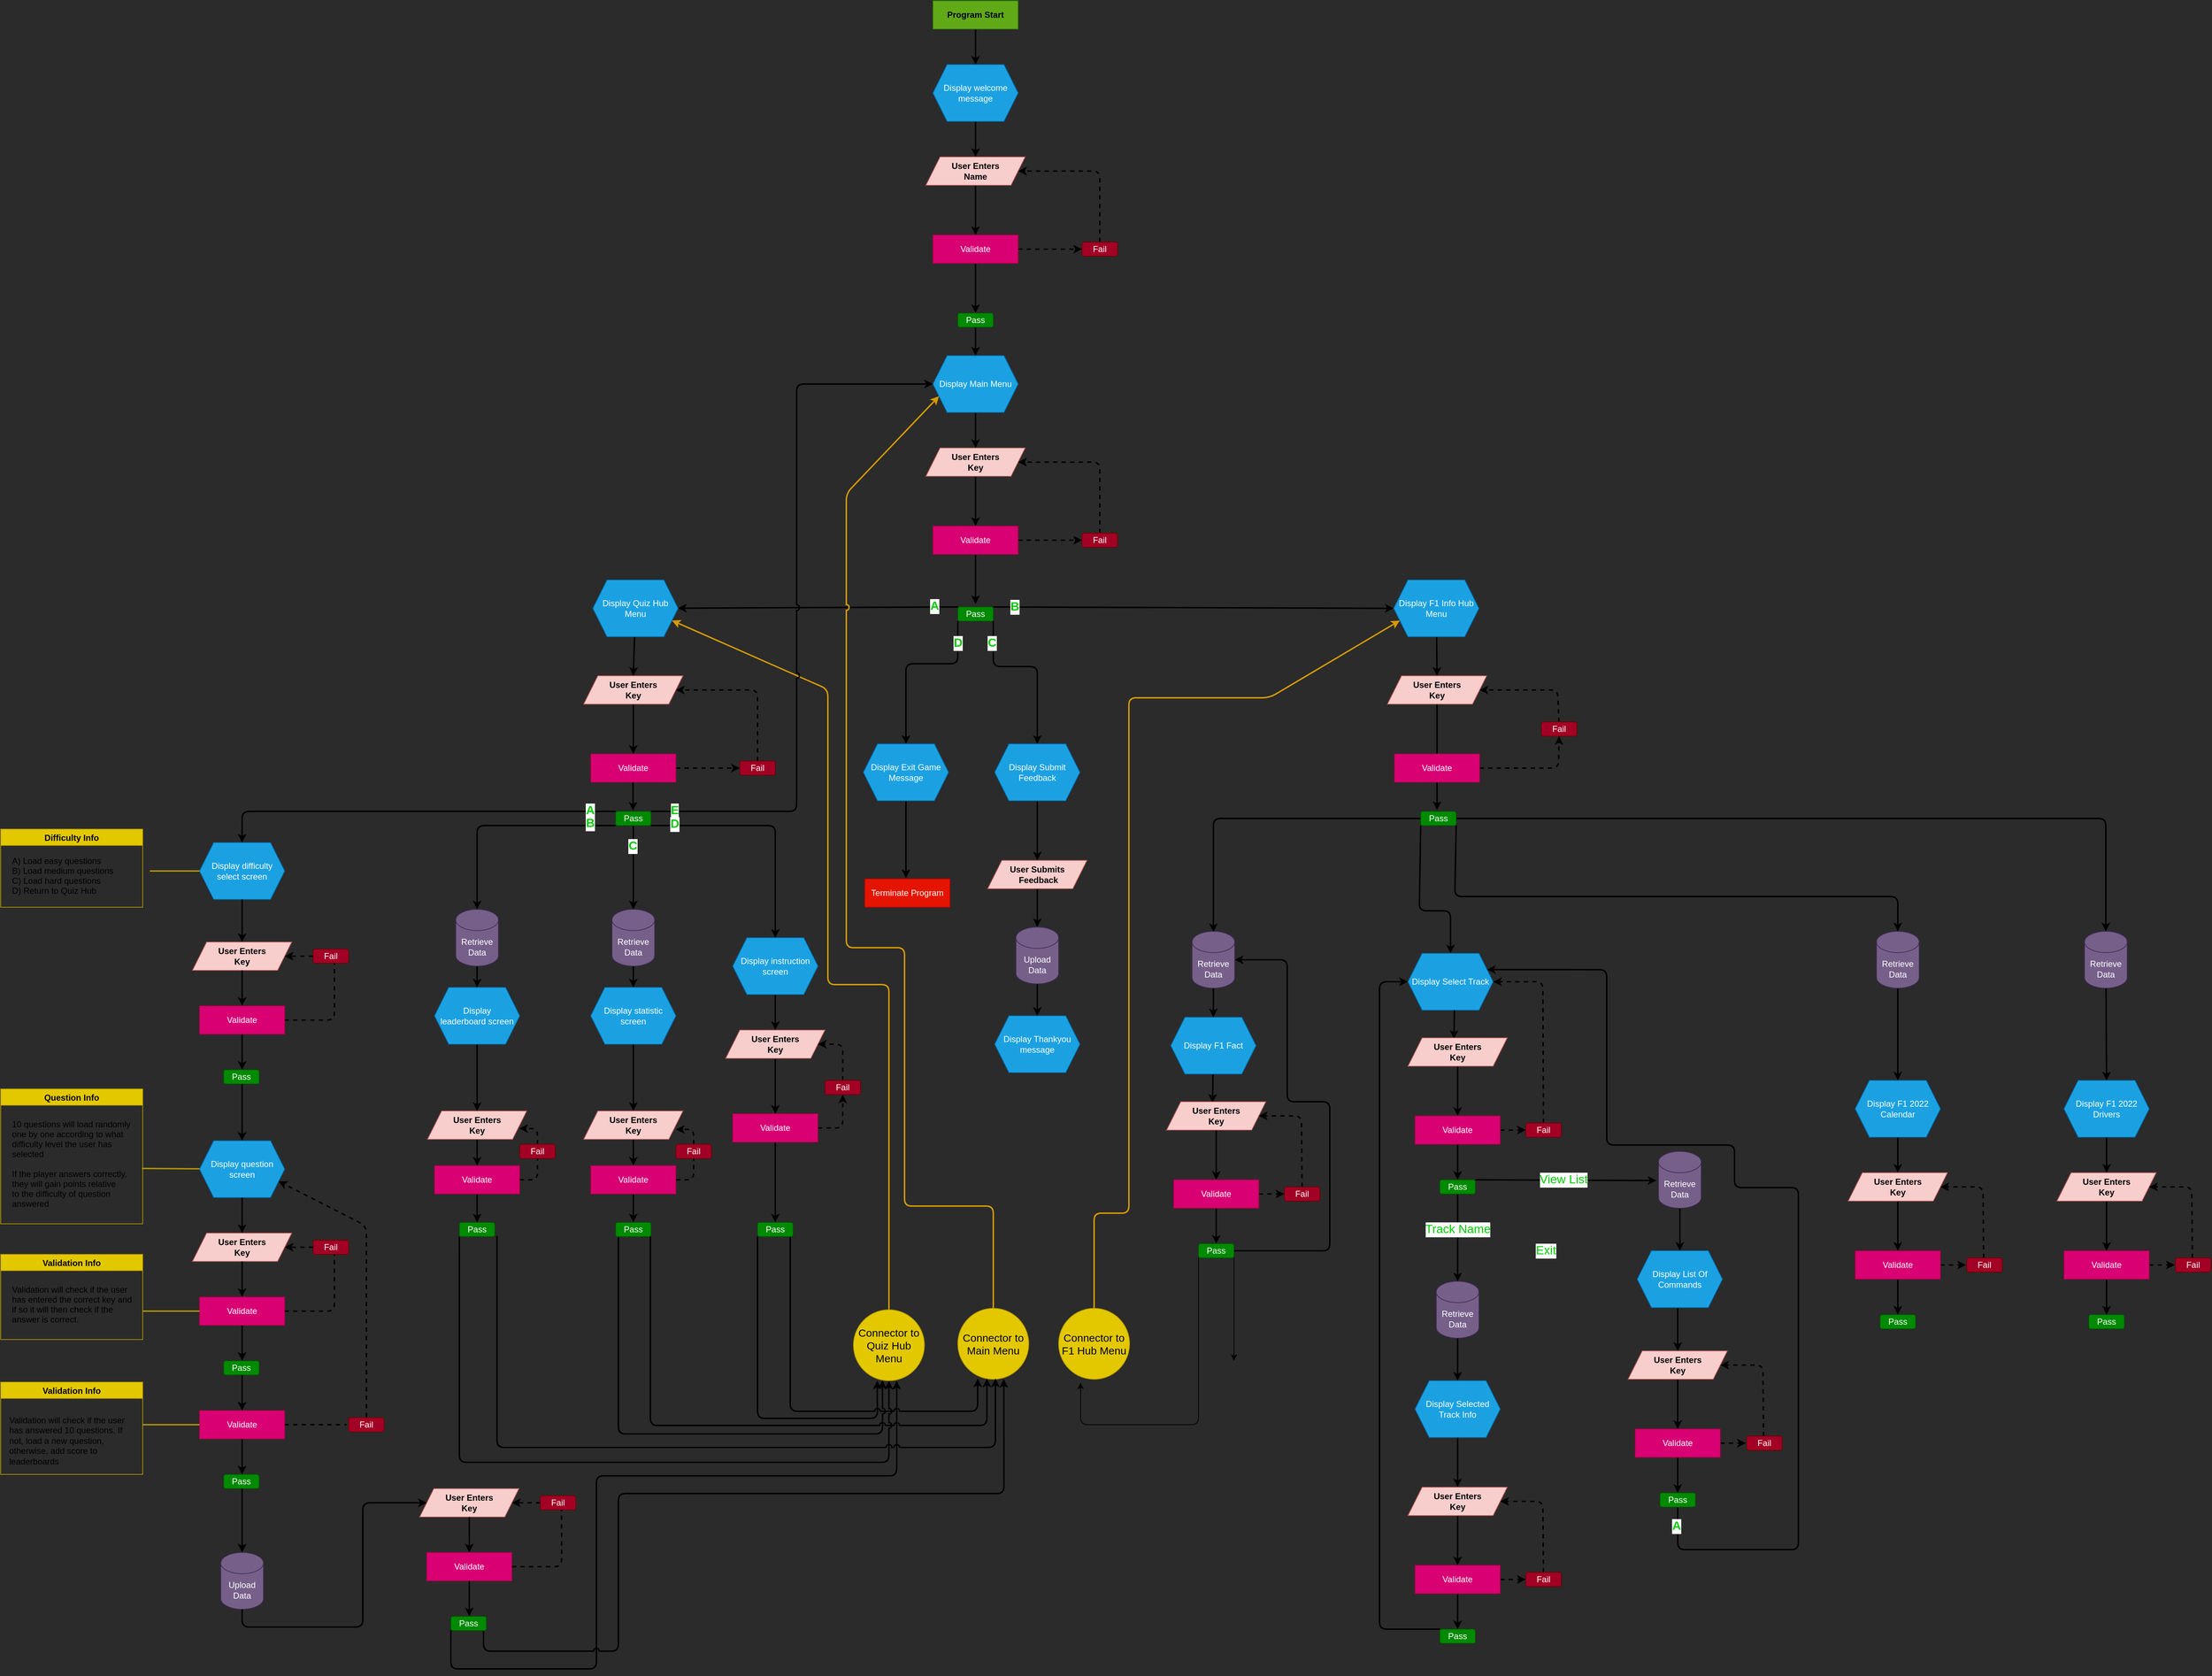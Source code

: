 <mxfile>
    <diagram id="0ocSRQgTbW_Y4nhS5JNr" name="Page-1">
        <mxGraphModel dx="3714" dy="1293" grid="0" gridSize="10" guides="1" tooltips="1" connect="1" arrows="1" fold="1" page="0" pageScale="1" pageWidth="827" pageHeight="1169" background="#2B2B2B" math="0" shadow="0">
            <root>
                <mxCell id="0"/>
                <mxCell id="1" parent="0"/>
                <mxCell id="15" style="edgeStyle=none;html=1;entryX=0.5;entryY=0;entryDx=0;entryDy=0;strokeWidth=2;" parent="1" source="3" target="13" edge="1">
                    <mxGeometry relative="1" as="geometry"/>
                </mxCell>
                <mxCell id="3" value="Program Start" style="rounded=0;whiteSpace=wrap;html=1;fillColor=#60a917;fontColor=#000000;strokeColor=#2D7600;fontStyle=1" parent="1" vertex="1">
                    <mxGeometry x="-450" y="-280" width="120" height="40" as="geometry"/>
                </mxCell>
                <mxCell id="4" style="edgeStyle=none;html=1;fontColor=#000000;entryX=0.5;entryY=0;entryDx=0;entryDy=0;exitX=0.5;exitY=1;exitDx=0;exitDy=0;strokeWidth=2;" parent="1" source="9" target="10" edge="1">
                    <mxGeometry relative="1" as="geometry">
                        <mxPoint x="-420" y="70" as="targetPoint"/>
                        <Array as="points">
                            <mxPoint x="-390" y="120"/>
                            <mxPoint x="-390" y="160"/>
                        </Array>
                    </mxGeometry>
                </mxCell>
                <mxCell id="5" style="edgeStyle=none;html=1;exitX=0.5;exitY=1;exitDx=0;exitDy=0;fontSize=11;fontColor=#FFFF00;entryX=0.5;entryY=0;entryDx=0;entryDy=0;strokeWidth=2;" parent="1" source="6" target="9" edge="1">
                    <mxGeometry relative="1" as="geometry">
                        <Array as="points">
                            <mxPoint x="-390" y="20"/>
                        </Array>
                    </mxGeometry>
                </mxCell>
                <mxCell id="6" value="User Enters&lt;br&gt;Name" style="shape=parallelogram;perimeter=parallelogramPerimeter;whiteSpace=wrap;html=1;fixedSize=1;fillColor=#f8cecc;strokeColor=#b85450;fontColor=#000000;fontStyle=1" parent="1" vertex="1">
                    <mxGeometry x="-460" y="-60" width="140" height="40" as="geometry"/>
                </mxCell>
                <mxCell id="21" style="edgeStyle=none;html=1;entryX=0.5;entryY=0;entryDx=0;entryDy=0;strokeWidth=2;exitX=0.5;exitY=1;exitDx=0;exitDy=0;" parent="1" source="10" target="20" edge="1">
                    <mxGeometry relative="1" as="geometry">
                        <mxPoint x="-390" y="310" as="sourcePoint"/>
                    </mxGeometry>
                </mxCell>
                <mxCell id="8" style="edgeStyle=none;html=1;fontColor=#000000;entryX=0;entryY=0.5;entryDx=0;entryDy=0;strokeWidth=2;dashed=1;exitX=1;exitY=0.5;exitDx=0;exitDy=0;" parent="1" source="9" target="12" edge="1">
                    <mxGeometry relative="1" as="geometry">
                        <mxPoint x="-160" y="170" as="targetPoint"/>
                        <Array as="points">
                            <mxPoint x="-260" y="70"/>
                        </Array>
                    </mxGeometry>
                </mxCell>
                <mxCell id="9" value="Validate" style="rounded=0;whiteSpace=wrap;html=1;fontColor=#ffffff;fillColor=#d80073;strokeColor=#A50040;" parent="1" vertex="1">
                    <mxGeometry x="-450" y="50" width="120" height="40" as="geometry"/>
                </mxCell>
                <mxCell id="10" value="Pass" style="rounded=1;whiteSpace=wrap;html=1;fontColor=#ffffff;strokeColor=#005700;fillColor=#008a00;" parent="1" vertex="1">
                    <mxGeometry x="-415" y="160" width="50" height="20" as="geometry"/>
                </mxCell>
                <mxCell id="19" style="edgeStyle=none;html=1;entryX=1;entryY=0.5;entryDx=0;entryDy=0;strokeWidth=2;dashed=1;" parent="1" source="12" target="6" edge="1">
                    <mxGeometry relative="1" as="geometry">
                        <Array as="points">
                            <mxPoint x="-215" y="-40"/>
                        </Array>
                    </mxGeometry>
                </mxCell>
                <mxCell id="12" value="Fail" style="rounded=1;whiteSpace=wrap;html=1;fontColor=#ffffff;strokeColor=#6F0000;fillColor=#a20025;" parent="1" vertex="1">
                    <mxGeometry x="-240" y="60" width="50" height="20" as="geometry"/>
                </mxCell>
                <mxCell id="16" style="edgeStyle=none;html=1;entryX=0.5;entryY=0;entryDx=0;entryDy=0;strokeWidth=2;" parent="1" source="13" target="6" edge="1">
                    <mxGeometry relative="1" as="geometry">
                        <Array as="points"/>
                    </mxGeometry>
                </mxCell>
                <mxCell id="13" value="Display welcome message" style="shape=hexagon;perimeter=hexagonPerimeter2;whiteSpace=wrap;html=1;fixedSize=1;labelBorderColor=none;fontSize=12;fillColor=#1ba1e2;strokeColor=#006EAF;fontColor=#ffffff;" parent="1" vertex="1">
                    <mxGeometry x="-450" y="-190" width="120" height="80" as="geometry"/>
                </mxCell>
                <mxCell id="30" style="edgeStyle=none;html=1;entryX=0.5;entryY=0;entryDx=0;entryDy=0;strokeWidth=2;" parent="1" source="20" target="24" edge="1">
                    <mxGeometry relative="1" as="geometry"/>
                </mxCell>
                <mxCell id="20" value="Display Main Menu" style="shape=hexagon;perimeter=hexagonPerimeter2;whiteSpace=wrap;html=1;fixedSize=1;labelBorderColor=none;fontSize=12;fillColor=#1ba1e2;strokeColor=#006EAF;fontColor=#ffffff;" parent="1" vertex="1">
                    <mxGeometry x="-450" y="220" width="120" height="80" as="geometry"/>
                </mxCell>
                <mxCell id="23" style="edgeStyle=none;html=1;exitX=0.5;exitY=1;exitDx=0;exitDy=0;fontSize=11;fontColor=#FFFF00;entryX=0.5;entryY=0;entryDx=0;entryDy=0;strokeWidth=2;" parent="1" source="24" target="26" edge="1">
                    <mxGeometry relative="1" as="geometry">
                        <Array as="points">
                            <mxPoint x="-390" y="430"/>
                        </Array>
                    </mxGeometry>
                </mxCell>
                <mxCell id="24" value="User Enters&lt;br&gt;Key" style="shape=parallelogram;perimeter=parallelogramPerimeter;whiteSpace=wrap;html=1;fixedSize=1;fillColor=#f8cecc;strokeColor=#b85450;fontColor=#000000;fontStyle=1" parent="1" vertex="1">
                    <mxGeometry x="-460" y="350" width="140" height="40" as="geometry"/>
                </mxCell>
                <mxCell id="25" style="edgeStyle=none;html=1;fontColor=#000000;entryX=0;entryY=0.5;entryDx=0;entryDy=0;strokeWidth=2;dashed=1;exitX=1;exitY=0.5;exitDx=0;exitDy=0;" parent="1" source="26" target="29" edge="1">
                    <mxGeometry relative="1" as="geometry">
                        <mxPoint x="-160" y="580" as="targetPoint"/>
                        <Array as="points">
                            <mxPoint x="-260" y="480"/>
                        </Array>
                    </mxGeometry>
                </mxCell>
                <mxCell id="70" style="edgeStyle=none;html=1;fontSize=17;fontColor=#00CC00;strokeWidth=2;" parent="1" source="26" edge="1">
                    <mxGeometry relative="1" as="geometry">
                        <mxPoint x="-390.0" y="570" as="targetPoint"/>
                    </mxGeometry>
                </mxCell>
                <mxCell id="26" value="Validate" style="rounded=0;whiteSpace=wrap;html=1;fontColor=#ffffff;fillColor=#d80073;strokeColor=#A50040;" parent="1" vertex="1">
                    <mxGeometry x="-450" y="460" width="120" height="40" as="geometry"/>
                </mxCell>
                <mxCell id="38" style="edgeStyle=none;html=1;exitX=1;exitY=1;exitDx=0;exitDy=0;entryX=0.5;entryY=0;entryDx=0;entryDy=0;strokeWidth=2;" parent="1" source="27" target="46" edge="1">
                    <mxGeometry relative="1" as="geometry">
                        <mxPoint x="-260.0" y="960" as="targetPoint"/>
                        <Array as="points">
                            <mxPoint x="-365" y="658"/>
                            <mxPoint x="-303" y="658"/>
                            <mxPoint x="-303" y="705"/>
                        </Array>
                    </mxGeometry>
                </mxCell>
                <mxCell id="39" style="edgeStyle=none;html=1;exitX=0;exitY=1;exitDx=0;exitDy=0;entryX=0.5;entryY=0;entryDx=0;entryDy=0;strokeWidth=2;" parent="1" source="27" target="45" edge="1">
                    <mxGeometry relative="1" as="geometry">
                        <mxPoint x="-20.0" y="960" as="targetPoint"/>
                        <Array as="points">
                            <mxPoint x="-415" y="654"/>
                            <mxPoint x="-488" y="654"/>
                        </Array>
                    </mxGeometry>
                </mxCell>
                <mxCell id="355" style="edgeStyle=none;html=1;strokeWidth=2;exitX=0;exitY=0;exitDx=0;exitDy=0;" parent="1" source="27" target="44" edge="1">
                    <mxGeometry relative="1" as="geometry"/>
                </mxCell>
                <mxCell id="363" style="edgeStyle=none;html=1;entryX=0;entryY=0.5;entryDx=0;entryDy=0;fontColor=#000000;strokeWidth=2;exitX=1;exitY=0;exitDx=0;exitDy=0;" parent="1" source="27" target="47" edge="1">
                    <mxGeometry relative="1" as="geometry"/>
                </mxCell>
                <mxCell id="27" value="Pass" style="rounded=1;whiteSpace=wrap;html=1;fontColor=#ffffff;strokeColor=#005700;fillColor=#008a00;" parent="1" vertex="1">
                    <mxGeometry x="-415" y="574" width="50" height="20" as="geometry"/>
                </mxCell>
                <mxCell id="28" style="edgeStyle=none;html=1;entryX=1;entryY=0.5;entryDx=0;entryDy=0;strokeWidth=2;dashed=1;" parent="1" source="29" target="24" edge="1">
                    <mxGeometry relative="1" as="geometry">
                        <Array as="points">
                            <mxPoint x="-215" y="370"/>
                        </Array>
                    </mxGeometry>
                </mxCell>
                <mxCell id="29" value="Fail" style="rounded=1;whiteSpace=wrap;html=1;fontColor=#ffffff;strokeColor=#6F0000;fillColor=#a20025;" parent="1" vertex="1">
                    <mxGeometry x="-240" y="470" width="50" height="20" as="geometry"/>
                </mxCell>
                <mxCell id="42" value="C" style="edgeLabel;html=1;align=center;verticalAlign=middle;resizable=0;points=[];fontStyle=1;fontSize=17;fontColor=#00CC00;" parent="1" vertex="1" connectable="0">
                    <mxGeometry x="-429.996" y="559" as="geometry">
                        <mxPoint x="63" y="66" as="offset"/>
                    </mxGeometry>
                </mxCell>
                <mxCell id="43" value="D" style="edgeLabel;html=1;align=center;verticalAlign=middle;resizable=0;points=[];fontStyle=1;fontSize=17;fontColor=#00CC00;" parent="1" vertex="1" connectable="0">
                    <mxGeometry x="-477.996" y="559" as="geometry">
                        <mxPoint x="63" y="66" as="offset"/>
                    </mxGeometry>
                </mxCell>
                <mxCell id="322" style="edgeStyle=none;jumpStyle=arc;html=1;entryX=0.5;entryY=0;entryDx=0;entryDy=0;fontSize=15;fontColor=#00CC00;strokeColor=default;strokeWidth=2;" parent="1" source="44" target="317" edge="1">
                    <mxGeometry relative="1" as="geometry"/>
                </mxCell>
                <mxCell id="44" value="Display Quiz Hub Menu" style="shape=hexagon;perimeter=hexagonPerimeter2;whiteSpace=wrap;html=1;fixedSize=1;labelBorderColor=none;fontSize=12;fillColor=#1ba1e2;strokeColor=#006EAF;fontColor=#ffffff;" parent="1" vertex="1">
                    <mxGeometry x="-929" y="536" width="120" height="80" as="geometry"/>
                </mxCell>
                <mxCell id="54" style="edgeStyle=none;html=1;fontSize=17;fontColor=#00CC00;strokeWidth=2;" parent="1" source="45" edge="1">
                    <mxGeometry relative="1" as="geometry">
                        <mxPoint x="-488" y="956" as="targetPoint"/>
                    </mxGeometry>
                </mxCell>
                <mxCell id="45" value="Display Exit Game Message" style="shape=hexagon;perimeter=hexagonPerimeter2;whiteSpace=wrap;html=1;fixedSize=1;labelBorderColor=none;fontSize=12;fillColor=#1ba1e2;strokeColor=#006EAF;fontColor=#ffffff;" parent="1" vertex="1">
                    <mxGeometry x="-548" y="767" width="120" height="80" as="geometry"/>
                </mxCell>
                <mxCell id="263" style="edgeStyle=none;jumpStyle=arc;html=1;entryX=0.5;entryY=0;entryDx=0;entryDy=0;fontSize=15;fontColor=#00CC00;strokeColor=default;strokeWidth=2;" parent="1" source="46" target="262" edge="1">
                    <mxGeometry relative="1" as="geometry"/>
                </mxCell>
                <mxCell id="46" value="Display Submit Feedback" style="shape=hexagon;perimeter=hexagonPerimeter2;whiteSpace=wrap;html=1;fixedSize=1;labelBorderColor=none;fontSize=12;fillColor=#1ba1e2;strokeColor=#006EAF;fontColor=#ffffff;" parent="1" vertex="1">
                    <mxGeometry x="-363" y="767" width="120" height="80" as="geometry"/>
                </mxCell>
                <mxCell id="63" style="edgeStyle=none;html=1;entryX=0.5;entryY=0;entryDx=0;entryDy=0;fontSize=17;fontColor=#00CC00;strokeWidth=2;" parent="1" source="47" target="57" edge="1">
                    <mxGeometry relative="1" as="geometry"/>
                </mxCell>
                <mxCell id="47" value="Display F1 Info Hub Menu" style="shape=hexagon;perimeter=hexagonPerimeter2;whiteSpace=wrap;html=1;fixedSize=1;labelBorderColor=none;fontSize=12;fillColor=#1ba1e2;strokeColor=#006EAF;fontColor=#ffffff;" parent="1" vertex="1">
                    <mxGeometry x="199" y="536" width="120" height="80" as="geometry"/>
                </mxCell>
                <mxCell id="53" value="Terminate Program" style="rounded=0;whiteSpace=wrap;html=1;fillColor=#e51400;fontColor=#ffffff;strokeColor=#B20000;" parent="1" vertex="1">
                    <mxGeometry x="-546" y="957" width="120" height="40" as="geometry"/>
                </mxCell>
                <mxCell id="56" style="edgeStyle=none;html=1;exitX=0.5;exitY=1;exitDx=0;exitDy=0;fontSize=11;fontColor=#FFFF00;entryX=0.5;entryY=0;entryDx=0;entryDy=0;strokeWidth=2;" parent="1" source="57" target="59" edge="1">
                    <mxGeometry relative="1" as="geometry">
                        <Array as="points">
                            <mxPoint x="260" y="783"/>
                        </Array>
                    </mxGeometry>
                </mxCell>
                <mxCell id="57" value="User Enters&lt;br&gt;Key" style="shape=parallelogram;perimeter=parallelogramPerimeter;whiteSpace=wrap;html=1;fixedSize=1;fillColor=#f8cecc;strokeColor=#b85450;fontColor=#000000;fontStyle=1" parent="1" vertex="1">
                    <mxGeometry x="190" y="671" width="140" height="40" as="geometry"/>
                </mxCell>
                <mxCell id="58" style="edgeStyle=none;html=1;fontColor=#000000;entryX=0.5;entryY=1;entryDx=0;entryDy=0;strokeWidth=2;dashed=1;exitX=1;exitY=0.5;exitDx=0;exitDy=0;" parent="1" source="59" target="62" edge="1">
                    <mxGeometry relative="1" as="geometry">
                        <mxPoint x="490" y="933" as="targetPoint"/>
                        <Array as="points">
                            <mxPoint x="431" y="801"/>
                        </Array>
                    </mxGeometry>
                </mxCell>
                <mxCell id="358" style="edgeStyle=none;html=1;strokeWidth=2;" parent="1" source="59" edge="1">
                    <mxGeometry relative="1" as="geometry">
                        <mxPoint x="260" y="860" as="targetPoint"/>
                    </mxGeometry>
                </mxCell>
                <mxCell id="59" value="Validate" style="rounded=0;whiteSpace=wrap;html=1;fontColor=#ffffff;fillColor=#d80073;strokeColor=#A50040;" parent="1" vertex="1">
                    <mxGeometry x="200" y="781" width="120" height="40" as="geometry"/>
                </mxCell>
                <mxCell id="78" style="edgeStyle=none;html=1;fontSize=17;fontColor=#00CC00;strokeWidth=2;" parent="1" source="60" edge="1">
                    <mxGeometry relative="1" as="geometry">
                        <mxPoint x="-55" y="1032" as="targetPoint"/>
                        <Array as="points">
                            <mxPoint x="-55" y="872"/>
                        </Array>
                    </mxGeometry>
                </mxCell>
                <mxCell id="79" style="edgeStyle=none;html=1;exitX=0;exitY=1;exitDx=0;exitDy=0;entryX=0.5;entryY=0;entryDx=0;entryDy=0;fontSize=17;fontColor=#00CC00;strokeWidth=2;" parent="1" source="60" target="72" edge="1">
                    <mxGeometry relative="1" as="geometry">
                        <Array as="points">
                            <mxPoint x="235" y="1002"/>
                            <mxPoint x="279" y="1002"/>
                        </Array>
                    </mxGeometry>
                </mxCell>
                <mxCell id="80" style="edgeStyle=none;html=1;exitX=1;exitY=1;exitDx=0;exitDy=0;fontSize=17;fontColor=#00CC00;strokeWidth=2;entryX=0.5;entryY=0;entryDx=0;entryDy=0;entryPerimeter=0;" parent="1" source="60" target="136" edge="1">
                    <mxGeometry relative="1" as="geometry">
                        <mxPoint x="909" y="982" as="targetPoint"/>
                        <Array as="points">
                            <mxPoint x="285" y="982"/>
                            <mxPoint x="619" y="982"/>
                            <mxPoint x="909" y="982"/>
                        </Array>
                    </mxGeometry>
                </mxCell>
                <mxCell id="81" style="edgeStyle=none;html=1;exitX=1;exitY=0.5;exitDx=0;exitDy=0;entryX=0.5;entryY=0;entryDx=0;entryDy=0;fontSize=17;fontColor=#00CC00;strokeWidth=2;entryPerimeter=0;" parent="1" source="60" target="151" edge="1">
                    <mxGeometry relative="1" as="geometry">
                        <Array as="points">
                            <mxPoint x="584" y="872"/>
                            <mxPoint x="912" y="872"/>
                            <mxPoint x="1202" y="872"/>
                        </Array>
                    </mxGeometry>
                </mxCell>
                <mxCell id="60" value="Pass" style="rounded=1;whiteSpace=wrap;html=1;fontColor=#ffffff;strokeColor=#005700;fillColor=#008a00;" parent="1" vertex="1">
                    <mxGeometry x="237" y="862" width="50" height="20" as="geometry"/>
                </mxCell>
                <mxCell id="61" style="edgeStyle=none;html=1;entryX=1;entryY=0.5;entryDx=0;entryDy=0;strokeWidth=2;dashed=1;" parent="1" source="62" target="57" edge="1">
                    <mxGeometry relative="1" as="geometry">
                        <Array as="points">
                            <mxPoint x="430" y="691"/>
                        </Array>
                    </mxGeometry>
                </mxCell>
                <mxCell id="62" value="Fail" style="rounded=1;whiteSpace=wrap;html=1;fontColor=#ffffff;strokeColor=#6F0000;fillColor=#a20025;" parent="1" vertex="1">
                    <mxGeometry x="407" y="736" width="50" height="20" as="geometry"/>
                </mxCell>
                <mxCell id="96" style="edgeStyle=none;html=1;entryX=0.463;entryY=0.039;entryDx=0;entryDy=0;entryPerimeter=0;fontSize=17;fontColor=#00CC00;strokeWidth=2;" parent="1" source="71" target="88" edge="1">
                    <mxGeometry relative="1" as="geometry"/>
                </mxCell>
                <mxCell id="71" value="Display F1 Fact" style="shape=hexagon;perimeter=hexagonPerimeter2;whiteSpace=wrap;html=1;fixedSize=1;labelBorderColor=none;fontSize=12;fillColor=#1ba1e2;strokeColor=#006EAF;fontColor=#ffffff;" parent="1" vertex="1">
                    <mxGeometry x="-115" y="1152" width="120" height="80" as="geometry"/>
                </mxCell>
                <mxCell id="72" value="Display Select Track" style="shape=hexagon;perimeter=hexagonPerimeter2;whiteSpace=wrap;html=1;fixedSize=1;labelBorderColor=none;fontSize=12;fillColor=#1ba1e2;strokeColor=#006EAF;fontColor=#ffffff;" parent="1" vertex="1">
                    <mxGeometry x="219" y="1062" width="120" height="80" as="geometry"/>
                </mxCell>
                <mxCell id="145" style="edgeStyle=none;html=1;entryX=0.5;entryY=0;entryDx=0;entryDy=0;fontSize=17;fontColor=#00CC00;strokeWidth=2;" parent="1" source="73" target="139" edge="1">
                    <mxGeometry relative="1" as="geometry"/>
                </mxCell>
                <mxCell id="73" value="Display F1 2022 Calendar" style="shape=hexagon;perimeter=hexagonPerimeter2;whiteSpace=wrap;html=1;fixedSize=1;labelBorderColor=none;fontSize=12;fillColor=#1ba1e2;strokeColor=#006EAF;fontColor=#ffffff;" parent="1" vertex="1">
                    <mxGeometry x="849" y="1241" width="120" height="80" as="geometry"/>
                </mxCell>
                <mxCell id="161" style="edgeStyle=none;jumpStyle=arc;html=1;entryX=0.5;entryY=0;entryDx=0;entryDy=0;fontSize=17;fontColor=#00CC00;strokeWidth=2;" parent="1" source="74" target="153" edge="1">
                    <mxGeometry relative="1" as="geometry"/>
                </mxCell>
                <mxCell id="74" value="Display F1 2022 Drivers" style="shape=hexagon;perimeter=hexagonPerimeter2;whiteSpace=wrap;html=1;fixedSize=1;labelBorderColor=none;fontSize=12;fillColor=#1ba1e2;strokeColor=#006EAF;fontColor=#ffffff;" parent="1" vertex="1">
                    <mxGeometry x="1143" y="1241" width="120" height="80" as="geometry"/>
                </mxCell>
                <mxCell id="87" style="edgeStyle=none;html=1;exitX=0.5;exitY=1;exitDx=0;exitDy=0;fontSize=11;fontColor=#FFFF00;entryX=0.5;entryY=0;entryDx=0;entryDy=0;strokeWidth=2;" parent="1" source="88" target="90" edge="1">
                    <mxGeometry relative="1" as="geometry">
                        <Array as="points">
                            <mxPoint x="-51" y="1351"/>
                        </Array>
                    </mxGeometry>
                </mxCell>
                <mxCell id="88" value="User Enters&lt;br&gt;Key" style="shape=parallelogram;perimeter=parallelogramPerimeter;whiteSpace=wrap;html=1;fixedSize=1;fillColor=#f8cecc;strokeColor=#b85450;fontColor=#000000;fontStyle=1" parent="1" vertex="1">
                    <mxGeometry x="-121" y="1271" width="140" height="40" as="geometry"/>
                </mxCell>
                <mxCell id="95" style="edgeStyle=none;html=1;entryX=0;entryY=0.5;entryDx=0;entryDy=0;fontSize=17;fontColor=#00CC00;strokeWidth=2;dashed=1;" parent="1" source="90" target="92" edge="1">
                    <mxGeometry relative="1" as="geometry"/>
                </mxCell>
                <mxCell id="99" style="edgeStyle=none;html=1;entryX=0.5;entryY=0;entryDx=0;entryDy=0;fontSize=17;fontColor=#00CC00;strokeWidth=2;" parent="1" source="90" target="97" edge="1">
                    <mxGeometry relative="1" as="geometry"/>
                </mxCell>
                <mxCell id="90" value="Validate" style="rounded=0;whiteSpace=wrap;html=1;fontColor=#ffffff;fillColor=#d80073;strokeColor=#A50040;" parent="1" vertex="1">
                    <mxGeometry x="-111" y="1381" width="120" height="40" as="geometry"/>
                </mxCell>
                <mxCell id="91" style="edgeStyle=none;html=1;entryX=1;entryY=0.5;entryDx=0;entryDy=0;strokeWidth=2;dashed=1;" parent="1" source="92" target="88" edge="1">
                    <mxGeometry relative="1" as="geometry">
                        <Array as="points">
                            <mxPoint x="69" y="1291"/>
                        </Array>
                    </mxGeometry>
                </mxCell>
                <mxCell id="92" value="Fail" style="rounded=1;whiteSpace=wrap;html=1;fontColor=#ffffff;strokeColor=#6F0000;fillColor=#a20025;" parent="1" vertex="1">
                    <mxGeometry x="45" y="1391" width="50" height="20" as="geometry"/>
                </mxCell>
                <mxCell id="103" style="edgeStyle=none;html=1;entryX=1;entryY=0.5;entryDx=0;entryDy=0;fontSize=17;fontColor=#00CC00;strokeWidth=2;entryPerimeter=0;" parent="1" source="97" target="105" edge="1">
                    <mxGeometry relative="1" as="geometry">
                        <Array as="points">
                            <mxPoint x="109" y="1481"/>
                            <mxPoint x="109" y="1271"/>
                            <mxPoint x="49" y="1271"/>
                            <mxPoint x="49" y="1071"/>
                        </Array>
                    </mxGeometry>
                </mxCell>
                <mxCell id="383" style="edgeStyle=none;html=1;exitX=0;exitY=1;exitDx=0;exitDy=0;" edge="1" parent="1" source="97">
                    <mxGeometry relative="1" as="geometry">
                        <mxPoint x="-242" y="1667" as="targetPoint"/>
                        <Array as="points">
                            <mxPoint x="-76" y="1726"/>
                            <mxPoint x="-242" y="1726"/>
                        </Array>
                    </mxGeometry>
                </mxCell>
                <mxCell id="384" style="edgeStyle=none;html=1;exitX=1;exitY=1;exitDx=0;exitDy=0;" edge="1" parent="1" source="97">
                    <mxGeometry relative="1" as="geometry">
                        <mxPoint x="-26" y="1636" as="targetPoint"/>
                    </mxGeometry>
                </mxCell>
                <mxCell id="97" value="Pass" style="rounded=1;whiteSpace=wrap;html=1;fontColor=#ffffff;strokeColor=#005700;fillColor=#008a00;" parent="1" vertex="1">
                    <mxGeometry x="-76" y="1471" width="50" height="20" as="geometry"/>
                </mxCell>
                <mxCell id="107" style="edgeStyle=none;html=1;entryX=0.5;entryY=0;entryDx=0;entryDy=0;fontSize=17;fontColor=#00CC00;strokeWidth=2;" parent="1" source="105" target="71" edge="1">
                    <mxGeometry relative="1" as="geometry"/>
                </mxCell>
                <mxCell id="105" value="Retrieve Data" style="shape=cylinder3;whiteSpace=wrap;html=1;boundedLbl=1;backgroundOutline=1;size=15;labelBorderColor=none;fontSize=12;fontColor=#ffffff;fillColor=#76608a;strokeColor=#432D57;" parent="1" vertex="1">
                    <mxGeometry x="-85" y="1031" width="60" height="80" as="geometry"/>
                </mxCell>
                <mxCell id="108" style="edgeStyle=none;html=1;entryX=0.463;entryY=0.039;entryDx=0;entryDy=0;entryPerimeter=0;fontSize=17;fontColor=#00CC00;strokeWidth=2;" parent="1" target="110" edge="1">
                    <mxGeometry relative="1" as="geometry">
                        <mxPoint x="284.414" y="1142" as="sourcePoint"/>
                    </mxGeometry>
                </mxCell>
                <mxCell id="109" style="edgeStyle=none;html=1;exitX=0.5;exitY=1;exitDx=0;exitDy=0;fontSize=11;fontColor=#FFFF00;entryX=0.5;entryY=0;entryDx=0;entryDy=0;strokeWidth=2;" parent="1" source="110" target="113" edge="1">
                    <mxGeometry relative="1" as="geometry">
                        <Array as="points">
                            <mxPoint x="289" y="1261"/>
                        </Array>
                    </mxGeometry>
                </mxCell>
                <mxCell id="110" value="User Enters&lt;br&gt;Key" style="shape=parallelogram;perimeter=parallelogramPerimeter;whiteSpace=wrap;html=1;fixedSize=1;fillColor=#f8cecc;strokeColor=#b85450;fontColor=#000000;fontStyle=1" parent="1" vertex="1">
                    <mxGeometry x="219" y="1181" width="140" height="40" as="geometry"/>
                </mxCell>
                <mxCell id="111" style="edgeStyle=none;html=1;entryX=0;entryY=0.5;entryDx=0;entryDy=0;fontSize=17;fontColor=#00CC00;strokeWidth=2;dashed=1;" parent="1" source="113" target="115" edge="1">
                    <mxGeometry relative="1" as="geometry"/>
                </mxCell>
                <mxCell id="112" style="edgeStyle=none;html=1;entryX=0.5;entryY=0;entryDx=0;entryDy=0;fontSize=17;fontColor=#00CC00;strokeWidth=2;" parent="1" source="113" target="116" edge="1">
                    <mxGeometry relative="1" as="geometry"/>
                </mxCell>
                <mxCell id="113" value="Validate" style="rounded=0;whiteSpace=wrap;html=1;fontColor=#ffffff;fillColor=#d80073;strokeColor=#A50040;" parent="1" vertex="1">
                    <mxGeometry x="229" y="1291" width="120" height="40" as="geometry"/>
                </mxCell>
                <mxCell id="114" style="edgeStyle=none;html=1;entryX=1;entryY=0.5;entryDx=0;entryDy=0;strokeWidth=2;dashed=1;" parent="1" source="115" target="72" edge="1">
                    <mxGeometry relative="1" as="geometry">
                        <Array as="points">
                            <mxPoint x="409" y="1102"/>
                        </Array>
                    </mxGeometry>
                </mxCell>
                <mxCell id="115" value="Fail" style="rounded=1;whiteSpace=wrap;html=1;fontColor=#ffffff;strokeColor=#6F0000;fillColor=#a20025;" parent="1" vertex="1">
                    <mxGeometry x="385" y="1301" width="50" height="20" as="geometry"/>
                </mxCell>
                <mxCell id="120" style="edgeStyle=none;html=1;entryX=0.5;entryY=0;entryDx=0;entryDy=0;entryPerimeter=0;fontSize=17;fontColor=#00CC00;strokeWidth=2;exitX=0.5;exitY=1;exitDx=0;exitDy=0;" parent="1" source="116" target="118" edge="1">
                    <mxGeometry relative="1" as="geometry">
                        <Array as="points"/>
                    </mxGeometry>
                </mxCell>
                <mxCell id="121" value="Track Name" style="edgeLabel;html=1;align=center;verticalAlign=middle;resizable=0;points=[];fontSize=17;fontColor=#00CC00;" parent="120" vertex="1" connectable="0">
                    <mxGeometry x="-0.202" relative="1" as="geometry">
                        <mxPoint y="1" as="offset"/>
                    </mxGeometry>
                </mxCell>
                <mxCell id="171" style="edgeStyle=none;jumpStyle=arc;html=1;exitX=1;exitY=0;exitDx=0;exitDy=0;fontSize=15;fontColor=#00CC00;strokeWidth=2;" parent="1" source="116" edge="1">
                    <mxGeometry relative="1" as="geometry">
                        <mxPoint x="569" y="1382" as="targetPoint"/>
                    </mxGeometry>
                </mxCell>
                <mxCell id="116" value="Pass" style="rounded=1;whiteSpace=wrap;html=1;fontColor=#ffffff;strokeColor=#005700;fillColor=#008a00;" parent="1" vertex="1">
                    <mxGeometry x="264" y="1381" width="50" height="20" as="geometry"/>
                </mxCell>
                <mxCell id="130" style="edgeStyle=none;html=1;entryX=0.5;entryY=0;entryDx=0;entryDy=0;fontSize=17;fontColor=#00CC00;strokeWidth=2;" parent="1" source="117" target="124" edge="1">
                    <mxGeometry relative="1" as="geometry">
                        <Array as="points">
                            <mxPoint x="289" y="1804"/>
                        </Array>
                    </mxGeometry>
                </mxCell>
                <mxCell id="117" value="Display Selected Track Info" style="shape=hexagon;perimeter=hexagonPerimeter2;whiteSpace=wrap;html=1;fixedSize=1;labelBorderColor=none;fontSize=12;fillColor=#1ba1e2;strokeColor=#006EAF;fontColor=#ffffff;" parent="1" vertex="1">
                    <mxGeometry x="229" y="1664" width="120" height="80" as="geometry"/>
                </mxCell>
                <mxCell id="119" style="edgeStyle=none;html=1;entryX=0.5;entryY=0;entryDx=0;entryDy=0;fontSize=17;fontColor=#00CC00;strokeWidth=2;" parent="1" source="118" target="117" edge="1">
                    <mxGeometry relative="1" as="geometry"/>
                </mxCell>
                <mxCell id="118" value="Retrieve Data" style="shape=cylinder3;whiteSpace=wrap;html=1;boundedLbl=1;backgroundOutline=1;size=15;labelBorderColor=none;fontSize=12;fontColor=#ffffff;fillColor=#76608a;strokeColor=#432D57;" parent="1" vertex="1">
                    <mxGeometry x="259" y="1524" width="60" height="80" as="geometry"/>
                </mxCell>
                <mxCell id="123" style="edgeStyle=none;html=1;exitX=0.5;exitY=1;exitDx=0;exitDy=0;fontSize=11;fontColor=#FFFF00;entryX=0.5;entryY=0;entryDx=0;entryDy=0;strokeWidth=2;" parent="1" source="124" target="127" edge="1">
                    <mxGeometry relative="1" as="geometry">
                        <Array as="points"/>
                    </mxGeometry>
                </mxCell>
                <mxCell id="124" value="User Enters&lt;br&gt;Key" style="shape=parallelogram;perimeter=parallelogramPerimeter;whiteSpace=wrap;html=1;fixedSize=1;fillColor=#f8cecc;strokeColor=#b85450;fontColor=#000000;fontStyle=1" parent="1" vertex="1">
                    <mxGeometry x="219" y="1814" width="140" height="40" as="geometry"/>
                </mxCell>
                <mxCell id="125" style="edgeStyle=none;html=1;entryX=0;entryY=0.5;entryDx=0;entryDy=0;fontSize=17;fontColor=#00CC00;strokeWidth=2;dashed=1;" parent="1" source="127" target="128" edge="1">
                    <mxGeometry relative="1" as="geometry"/>
                </mxCell>
                <mxCell id="126" style="edgeStyle=none;html=1;entryX=0.5;entryY=0;entryDx=0;entryDy=0;fontSize=17;fontColor=#00CC00;strokeWidth=2;" parent="1" source="127" target="129" edge="1">
                    <mxGeometry relative="1" as="geometry"/>
                </mxCell>
                <mxCell id="127" value="Validate" style="rounded=0;whiteSpace=wrap;html=1;fontColor=#ffffff;fillColor=#d80073;strokeColor=#A50040;" parent="1" vertex="1">
                    <mxGeometry x="229" y="1924" width="120" height="40" as="geometry"/>
                </mxCell>
                <mxCell id="128" value="Fail" style="rounded=1;whiteSpace=wrap;html=1;fontColor=#ffffff;strokeColor=#6F0000;fillColor=#a20025;" parent="1" vertex="1">
                    <mxGeometry x="385" y="1934" width="50" height="20" as="geometry"/>
                </mxCell>
                <mxCell id="190" style="edgeStyle=none;jumpStyle=arc;html=1;exitX=0;exitY=0;exitDx=0;exitDy=0;entryX=0;entryY=0.5;entryDx=0;entryDy=0;fontSize=15;fontColor=#00CC00;strokeWidth=2;" parent="1" source="129" target="72" edge="1">
                    <mxGeometry relative="1" as="geometry">
                        <Array as="points">
                            <mxPoint x="179" y="2014"/>
                            <mxPoint x="179" y="1102"/>
                        </Array>
                    </mxGeometry>
                </mxCell>
                <mxCell id="129" value="Pass" style="rounded=1;whiteSpace=wrap;html=1;fontColor=#ffffff;strokeColor=#005700;fillColor=#008a00;" parent="1" vertex="1">
                    <mxGeometry x="264" y="2014" width="50" height="20" as="geometry"/>
                </mxCell>
                <mxCell id="133" style="edgeStyle=none;html=1;entryX=1;entryY=0.5;entryDx=0;entryDy=0;strokeWidth=2;dashed=1;" parent="1" edge="1">
                    <mxGeometry relative="1" as="geometry">
                        <Array as="points">
                            <mxPoint x="409" y="1834"/>
                        </Array>
                        <mxPoint x="409.909" y="1934" as="sourcePoint"/>
                        <mxPoint x="349" y="1834" as="targetPoint"/>
                    </mxGeometry>
                </mxCell>
                <mxCell id="137" style="edgeStyle=none;html=1;entryX=0.5;entryY=0;entryDx=0;entryDy=0;fontSize=17;fontColor=#00CC00;strokeWidth=2;" parent="1" source="136" target="73" edge="1">
                    <mxGeometry relative="1" as="geometry"/>
                </mxCell>
                <mxCell id="136" value="Retrieve Data" style="shape=cylinder3;whiteSpace=wrap;html=1;boundedLbl=1;backgroundOutline=1;size=15;labelBorderColor=none;fontSize=12;fontColor=#ffffff;fillColor=#76608a;strokeColor=#432D57;" parent="1" vertex="1">
                    <mxGeometry x="879" y="1031" width="60" height="80" as="geometry"/>
                </mxCell>
                <mxCell id="138" style="edgeStyle=none;html=1;exitX=0.5;exitY=1;exitDx=0;exitDy=0;fontSize=11;fontColor=#FFFF00;entryX=0.5;entryY=0;entryDx=0;entryDy=0;strokeWidth=2;" parent="1" source="139" target="142" edge="1">
                    <mxGeometry relative="1" as="geometry">
                        <Array as="points"/>
                    </mxGeometry>
                </mxCell>
                <mxCell id="139" value="User Enters&lt;br&gt;Key" style="shape=parallelogram;perimeter=parallelogramPerimeter;whiteSpace=wrap;html=1;fixedSize=1;fillColor=#f8cecc;strokeColor=#b85450;fontColor=#000000;fontStyle=1" parent="1" vertex="1">
                    <mxGeometry x="839" y="1371" width="140" height="40" as="geometry"/>
                </mxCell>
                <mxCell id="140" style="edgeStyle=none;html=1;entryX=0;entryY=0.5;entryDx=0;entryDy=0;fontSize=17;fontColor=#00CC00;strokeWidth=2;dashed=1;" parent="1" source="142" edge="1">
                    <mxGeometry relative="1" as="geometry">
                        <mxPoint x="1005" y="1501" as="targetPoint"/>
                    </mxGeometry>
                </mxCell>
                <mxCell id="141" style="edgeStyle=none;html=1;entryX=0.5;entryY=0;entryDx=0;entryDy=0;fontSize=17;fontColor=#00CC00;strokeWidth=2;" parent="1" source="142" target="143" edge="1">
                    <mxGeometry relative="1" as="geometry"/>
                </mxCell>
                <mxCell id="142" value="Validate" style="rounded=0;whiteSpace=wrap;html=1;fontColor=#ffffff;fillColor=#d80073;strokeColor=#A50040;" parent="1" vertex="1">
                    <mxGeometry x="849" y="1481" width="120" height="40" as="geometry"/>
                </mxCell>
                <mxCell id="143" value="Pass" style="rounded=1;whiteSpace=wrap;html=1;fontColor=#ffffff;strokeColor=#005700;fillColor=#008a00;" parent="1" vertex="1">
                    <mxGeometry x="884" y="1571" width="50" height="20" as="geometry"/>
                </mxCell>
                <mxCell id="144" style="edgeStyle=none;html=1;entryX=1;entryY=0.5;entryDx=0;entryDy=0;strokeWidth=2;dashed=1;" parent="1" edge="1">
                    <mxGeometry relative="1" as="geometry">
                        <Array as="points">
                            <mxPoint x="1029" y="1391"/>
                        </Array>
                        <mxPoint x="1029.909" y="1491" as="sourcePoint"/>
                        <mxPoint x="969" y="1391" as="targetPoint"/>
                    </mxGeometry>
                </mxCell>
                <mxCell id="146" value="Fail" style="rounded=1;whiteSpace=wrap;html=1;fontColor=#ffffff;strokeColor=#6F0000;fillColor=#a20025;" parent="1" vertex="1">
                    <mxGeometry x="1006" y="1491" width="50" height="20" as="geometry"/>
                </mxCell>
                <mxCell id="160" style="edgeStyle=none;jumpStyle=arc;html=1;fontSize=17;fontColor=#00CC00;strokeWidth=2;entryX=0.5;entryY=0;entryDx=0;entryDy=0;" parent="1" source="151" target="74" edge="1">
                    <mxGeometry relative="1" as="geometry">
                        <mxPoint x="1202" y="1175.538" as="targetPoint"/>
                    </mxGeometry>
                </mxCell>
                <mxCell id="151" value="Retrieve Data" style="shape=cylinder3;whiteSpace=wrap;html=1;boundedLbl=1;backgroundOutline=1;size=15;labelBorderColor=none;fontSize=12;fontColor=#ffffff;fillColor=#76608a;strokeColor=#432D57;" parent="1" vertex="1">
                    <mxGeometry x="1172" y="1031" width="60" height="80" as="geometry"/>
                </mxCell>
                <mxCell id="152" style="edgeStyle=none;html=1;exitX=0.5;exitY=1;exitDx=0;exitDy=0;fontSize=11;fontColor=#FFFF00;entryX=0.5;entryY=0;entryDx=0;entryDy=0;strokeWidth=2;" parent="1" source="153" target="156" edge="1">
                    <mxGeometry relative="1" as="geometry">
                        <Array as="points"/>
                    </mxGeometry>
                </mxCell>
                <mxCell id="153" value="User Enters&lt;br&gt;Key" style="shape=parallelogram;perimeter=parallelogramPerimeter;whiteSpace=wrap;html=1;fixedSize=1;fillColor=#f8cecc;strokeColor=#b85450;fontColor=#000000;fontStyle=1" parent="1" vertex="1">
                    <mxGeometry x="1133" y="1371" width="140" height="40" as="geometry"/>
                </mxCell>
                <mxCell id="154" style="edgeStyle=none;html=1;entryX=0;entryY=0.5;entryDx=0;entryDy=0;fontSize=17;fontColor=#00CC00;strokeWidth=2;dashed=1;" parent="1" source="156" edge="1">
                    <mxGeometry relative="1" as="geometry">
                        <mxPoint x="1299.0" y="1501" as="targetPoint"/>
                    </mxGeometry>
                </mxCell>
                <mxCell id="155" style="edgeStyle=none;html=1;entryX=0.5;entryY=0;entryDx=0;entryDy=0;fontSize=17;fontColor=#00CC00;strokeWidth=2;" parent="1" source="156" target="157" edge="1">
                    <mxGeometry relative="1" as="geometry"/>
                </mxCell>
                <mxCell id="156" value="Validate" style="rounded=0;whiteSpace=wrap;html=1;fontColor=#ffffff;fillColor=#d80073;strokeColor=#A50040;" parent="1" vertex="1">
                    <mxGeometry x="1143" y="1481" width="120" height="40" as="geometry"/>
                </mxCell>
                <mxCell id="157" value="Pass" style="rounded=1;whiteSpace=wrap;html=1;fontColor=#ffffff;strokeColor=#005700;fillColor=#008a00;" parent="1" vertex="1">
                    <mxGeometry x="1178" y="1571" width="50" height="20" as="geometry"/>
                </mxCell>
                <mxCell id="158" style="edgeStyle=none;html=1;entryX=1;entryY=0.5;entryDx=0;entryDy=0;strokeWidth=2;dashed=1;" parent="1" edge="1">
                    <mxGeometry relative="1" as="geometry">
                        <Array as="points">
                            <mxPoint x="1323" y="1391"/>
                        </Array>
                        <mxPoint x="1323.909" y="1491" as="sourcePoint"/>
                        <mxPoint x="1263" y="1391" as="targetPoint"/>
                    </mxGeometry>
                </mxCell>
                <mxCell id="159" value="Fail" style="rounded=1;whiteSpace=wrap;html=1;fontColor=#ffffff;strokeColor=#6F0000;fillColor=#a20025;" parent="1" vertex="1">
                    <mxGeometry x="1300" y="1491" width="50" height="20" as="geometry"/>
                </mxCell>
                <mxCell id="382" style="edgeStyle=none;jumpStyle=arc;html=1;entryX=0;entryY=0.75;entryDx=0;entryDy=0;fontColor=#000000;strokeWidth=2;fillColor=#ffcd28;gradientColor=#ffa500;strokeColor=#d79b00;" parent="1" source="167" target="47" edge="1">
                    <mxGeometry relative="1" as="geometry">
                        <Array as="points">
                            <mxPoint x="-223" y="1428"/>
                            <mxPoint x="-174" y="1428"/>
                            <mxPoint x="-174" y="804"/>
                            <mxPoint x="-174" y="702"/>
                            <mxPoint x="24" y="702"/>
                        </Array>
                    </mxGeometry>
                </mxCell>
                <mxCell id="167" value="Connector to F1 Hub Menu" style="ellipse;whiteSpace=wrap;html=1;aspect=fixed;fontSize=15;fontColor=#000000;fillColor=#e3c800;strokeColor=#B09500;" parent="1" vertex="1">
                    <mxGeometry x="-273" y="1562" width="100" height="100" as="geometry"/>
                </mxCell>
                <mxCell id="381" style="edgeStyle=none;jumpStyle=arc;html=1;entryX=0;entryY=0.75;entryDx=0;entryDy=0;fontColor=#000000;strokeWidth=2;fillColor=#ffcd28;gradientColor=#ffa500;strokeColor=#d79b00;" parent="1" source="168" target="20" edge="1">
                    <mxGeometry relative="1" as="geometry">
                        <Array as="points">
                            <mxPoint x="-365" y="1418"/>
                            <mxPoint x="-490" y="1418"/>
                            <mxPoint x="-490" y="1054"/>
                            <mxPoint x="-572" y="1054"/>
                            <mxPoint x="-572" y="734"/>
                            <mxPoint x="-572" y="414"/>
                        </Array>
                    </mxGeometry>
                </mxCell>
                <mxCell id="168" value="Connector to Main Menu" style="ellipse;whiteSpace=wrap;html=1;aspect=fixed;fontSize=15;fontColor=#000000;fillColor=#e3c800;strokeColor=#B09500;" parent="1" vertex="1">
                    <mxGeometry x="-415" y="1562" width="100" height="100" as="geometry"/>
                </mxCell>
                <mxCell id="170" value="Exit" style="edgeLabel;html=1;align=center;verticalAlign=middle;resizable=0;points=[];fontSize=17;fontColor=#00CC00;" parent="1" vertex="1" connectable="0">
                    <mxGeometry x="413" y="1481.004" as="geometry"/>
                </mxCell>
                <mxCell id="172" value="View List" style="edgeLabel;html=1;align=center;verticalAlign=middle;resizable=0;points=[];fontSize=17;fontColor=#00CC00;" parent="1" vertex="1" connectable="0">
                    <mxGeometry x="438" y="1381.004" as="geometry"/>
                </mxCell>
                <mxCell id="175" style="edgeStyle=none;jumpStyle=arc;html=1;entryX=0.5;entryY=0;entryDx=0;entryDy=0;fontSize=15;fontColor=#00CC00;strokeWidth=2;" parent="1" source="173" target="174" edge="1">
                    <mxGeometry relative="1" as="geometry"/>
                </mxCell>
                <mxCell id="173" value="Retrieve Data" style="shape=cylinder3;whiteSpace=wrap;html=1;boundedLbl=1;backgroundOutline=1;size=15;labelBorderColor=none;fontSize=12;fontColor=#ffffff;fillColor=#76608a;strokeColor=#432D57;" parent="1" vertex="1">
                    <mxGeometry x="572" y="1341" width="60" height="80" as="geometry"/>
                </mxCell>
                <mxCell id="185" style="edgeStyle=none;jumpStyle=arc;html=1;fontSize=15;fontColor=#00CC00;strokeWidth=2;entryX=0.5;entryY=0;entryDx=0;entryDy=0;" parent="1" target="177" edge="1">
                    <mxGeometry relative="1" as="geometry">
                        <mxPoint x="599" y="1562" as="sourcePoint"/>
                        <mxPoint x="599" y="1612" as="targetPoint"/>
                    </mxGeometry>
                </mxCell>
                <mxCell id="174" value="Display List Of Commands" style="shape=hexagon;perimeter=hexagonPerimeter2;whiteSpace=wrap;html=1;fixedSize=1;labelBorderColor=none;fontSize=12;fillColor=#1ba1e2;strokeColor=#006EAF;fontColor=#ffffff;" parent="1" vertex="1">
                    <mxGeometry x="542" y="1481" width="120" height="80" as="geometry"/>
                </mxCell>
                <mxCell id="176" style="edgeStyle=none;html=1;exitX=0.5;exitY=1;exitDx=0;exitDy=0;fontSize=11;fontColor=#FFFF00;entryX=0.5;entryY=0;entryDx=0;entryDy=0;strokeWidth=2;" parent="1" source="177" target="180" edge="1">
                    <mxGeometry relative="1" as="geometry">
                        <Array as="points"/>
                    </mxGeometry>
                </mxCell>
                <mxCell id="177" value="User Enters&lt;br&gt;Key" style="shape=parallelogram;perimeter=parallelogramPerimeter;whiteSpace=wrap;html=1;fixedSize=1;fillColor=#f8cecc;strokeColor=#b85450;fontColor=#000000;fontStyle=1" parent="1" vertex="1">
                    <mxGeometry x="529" y="1622" width="140" height="40" as="geometry"/>
                </mxCell>
                <mxCell id="178" style="edgeStyle=none;html=1;entryX=0;entryY=0.5;entryDx=0;entryDy=0;fontSize=17;fontColor=#00CC00;strokeWidth=2;dashed=1;" parent="1" source="180" edge="1">
                    <mxGeometry relative="1" as="geometry">
                        <mxPoint x="695" y="1752" as="targetPoint"/>
                    </mxGeometry>
                </mxCell>
                <mxCell id="179" style="edgeStyle=none;html=1;entryX=0.5;entryY=0;entryDx=0;entryDy=0;fontSize=17;fontColor=#00CC00;strokeWidth=2;" parent="1" source="180" target="181" edge="1">
                    <mxGeometry relative="1" as="geometry"/>
                </mxCell>
                <mxCell id="180" value="Validate" style="rounded=0;whiteSpace=wrap;html=1;fontColor=#ffffff;fillColor=#d80073;strokeColor=#A50040;" parent="1" vertex="1">
                    <mxGeometry x="539" y="1732" width="120" height="40" as="geometry"/>
                </mxCell>
                <mxCell id="186" style="edgeStyle=none;jumpStyle=arc;html=1;entryX=1;entryY=0.25;entryDx=0;entryDy=0;fontSize=15;fontColor=#00CC00;strokeWidth=2;" parent="1" source="181" target="72" edge="1">
                    <mxGeometry relative="1" as="geometry">
                        <Array as="points">
                            <mxPoint x="599" y="1902"/>
                            <mxPoint x="769" y="1902"/>
                            <mxPoint x="769" y="1392"/>
                            <mxPoint x="679" y="1392"/>
                            <mxPoint x="679" y="1332"/>
                            <mxPoint x="499" y="1332"/>
                            <mxPoint x="499" y="1085"/>
                        </Array>
                    </mxGeometry>
                </mxCell>
                <mxCell id="181" value="Pass" style="rounded=1;whiteSpace=wrap;html=1;fontColor=#ffffff;strokeColor=#005700;fillColor=#008a00;" parent="1" vertex="1">
                    <mxGeometry x="574" y="1822" width="50" height="20" as="geometry"/>
                </mxCell>
                <mxCell id="182" style="edgeStyle=none;html=1;entryX=1;entryY=0.5;entryDx=0;entryDy=0;strokeWidth=2;dashed=1;" parent="1" edge="1">
                    <mxGeometry relative="1" as="geometry">
                        <Array as="points">
                            <mxPoint x="719" y="1642"/>
                        </Array>
                        <mxPoint x="719.909" y="1742" as="sourcePoint"/>
                        <mxPoint x="659" y="1642" as="targetPoint"/>
                    </mxGeometry>
                </mxCell>
                <mxCell id="183" value="Fail" style="rounded=1;whiteSpace=wrap;html=1;fontColor=#ffffff;strokeColor=#6F0000;fillColor=#a20025;" parent="1" vertex="1">
                    <mxGeometry x="696" y="1742" width="50" height="20" as="geometry"/>
                </mxCell>
                <mxCell id="184" value="A" style="edgeLabel;html=1;align=center;verticalAlign=middle;resizable=0;points=[];fontStyle=1;fontSize=17;fontColor=#00CC00;" parent="1" vertex="1" connectable="0">
                    <mxGeometry x="289.997" y="1682" as="geometry">
                        <mxPoint x="307" y="187" as="offset"/>
                    </mxGeometry>
                </mxCell>
                <mxCell id="207" value="Display difficulty select screen" style="shape=hexagon;perimeter=hexagonPerimeter2;whiteSpace=wrap;html=1;fixedSize=1;labelBorderColor=none;fontSize=12;fillColor=#1ba1e2;strokeColor=#006EAF;fontColor=#ffffff;" parent="1" vertex="1">
                    <mxGeometry x="-1483" y="906" width="120" height="80" as="geometry"/>
                </mxCell>
                <mxCell id="209" value="User Enters&lt;br&gt;Key" style="shape=parallelogram;perimeter=parallelogramPerimeter;whiteSpace=wrap;html=1;fixedSize=1;fillColor=#f8cecc;strokeColor=#b85450;fontColor=#000000;fontStyle=1" parent="1" vertex="1">
                    <mxGeometry x="-1493" y="1046" width="140" height="40" as="geometry"/>
                </mxCell>
                <mxCell id="210" value="Validate" style="rounded=0;whiteSpace=wrap;html=1;fontColor=#ffffff;fillColor=#d80073;strokeColor=#A50040;" parent="1" vertex="1">
                    <mxGeometry x="-1483" y="1136" width="120" height="40" as="geometry"/>
                </mxCell>
                <mxCell id="211" value="Fail" style="rounded=1;whiteSpace=wrap;html=1;fontColor=#ffffff;strokeColor=#6F0000;fillColor=#a20025;" parent="1" vertex="1">
                    <mxGeometry x="-1323" y="1056" width="50" height="20" as="geometry"/>
                </mxCell>
                <mxCell id="212" value="Pass" style="rounded=1;whiteSpace=wrap;html=1;fontColor=#ffffff;strokeColor=#005700;fillColor=#008a00;" parent="1" vertex="1">
                    <mxGeometry x="-1449" y="1226" width="50" height="20" as="geometry"/>
                </mxCell>
                <mxCell id="213" value="" style="edgeStyle=none;html=1;exitX=1;exitY=0.5;exitDx=0;exitDy=0;fontSize=17;fontColor=#00CC00;endArrow=none;dashed=1;strokeWidth=2;entryX=0.6;entryY=1;entryDx=0;entryDy=0;entryPerimeter=0;" parent="1" target="211" edge="1">
                    <mxGeometry relative="1" as="geometry">
                        <mxPoint x="-1293" y="1086" as="targetPoint"/>
                        <mxPoint x="-1363" y="1156" as="sourcePoint"/>
                        <Array as="points">
                            <mxPoint x="-1353" y="1156"/>
                            <mxPoint x="-1293" y="1156"/>
                        </Array>
                    </mxGeometry>
                </mxCell>
                <mxCell id="214" style="edgeStyle=none;html=1;fontSize=17;fontColor=#00CC00;startArrow=none;dashed=1;strokeWidth=2;" parent="1" edge="1">
                    <mxGeometry relative="1" as="geometry">
                        <mxPoint x="-1363" y="1066" as="targetPoint"/>
                        <Array as="points"/>
                        <mxPoint x="-1323" y="1066" as="sourcePoint"/>
                    </mxGeometry>
                </mxCell>
                <mxCell id="215" style="edgeStyle=none;html=1;exitX=0.5;exitY=1;exitDx=0;exitDy=0;fontSize=17;fontColor=#00CC00;startArrow=none;strokeWidth=2;entryX=0.5;entryY=0;entryDx=0;entryDy=0;entryPerimeter=0;" parent="1" target="209" edge="1">
                    <mxGeometry relative="1" as="geometry">
                        <mxPoint x="-1423" y="986" as="sourcePoint"/>
                        <mxPoint x="-1423" y="1036" as="targetPoint"/>
                    </mxGeometry>
                </mxCell>
                <mxCell id="216" style="edgeStyle=none;html=1;exitX=0.5;exitY=1;exitDx=0;exitDy=0;fontSize=17;fontColor=#00CC00;startArrow=none;strokeWidth=2;" parent="1" edge="1">
                    <mxGeometry relative="1" as="geometry">
                        <mxPoint x="-1423" y="1086" as="sourcePoint"/>
                        <mxPoint x="-1423" y="1136" as="targetPoint"/>
                    </mxGeometry>
                </mxCell>
                <mxCell id="217" style="edgeStyle=none;html=1;exitX=0.5;exitY=1;exitDx=0;exitDy=0;fontSize=17;fontColor=#00CC00;startArrow=none;strokeWidth=2;" parent="1" edge="1">
                    <mxGeometry relative="1" as="geometry">
                        <mxPoint x="-1423" y="1176" as="sourcePoint"/>
                        <mxPoint x="-1423" y="1226" as="targetPoint"/>
                    </mxGeometry>
                </mxCell>
                <mxCell id="218" value="Display question screen" style="shape=hexagon;perimeter=hexagonPerimeter2;whiteSpace=wrap;html=1;fixedSize=1;labelBorderColor=none;fontSize=12;fillColor=#1ba1e2;strokeColor=#006EAF;fontColor=#ffffff;" parent="1" vertex="1">
                    <mxGeometry x="-1483" y="1326" width="120" height="80" as="geometry"/>
                </mxCell>
                <mxCell id="219" style="edgeStyle=none;html=1;exitX=0.5;exitY=1;exitDx=0;exitDy=0;fontSize=17;fontColor=#00CC00;startArrow=none;strokeWidth=2;entryX=0.5;entryY=0;entryDx=0;entryDy=0;entryPerimeter=0;" parent="1" target="218" edge="1">
                    <mxGeometry relative="1" as="geometry">
                        <mxPoint x="-1423" y="1246" as="sourcePoint"/>
                        <mxPoint x="-1423" y="1296" as="targetPoint"/>
                    </mxGeometry>
                </mxCell>
                <mxCell id="220" value="Question Info" style="swimlane;fillColor=#e3c800;fontColor=#000000;strokeColor=#B09500;" parent="1" vertex="1">
                    <mxGeometry x="-1763" y="1253" width="200" height="190" as="geometry"/>
                </mxCell>
                <mxCell id="221" value="10 questions will load randomly&#10;one by one according to what &#10;difficulty level the user has &#10;selected&#10;&#10;If the player answers correctly,&#10;they will gain points relative&#10;to the difficulty of question &#10;answered" style="text;strokeColor=none;fillColor=none;align=left;verticalAlign=middle;spacingLeft=4;spacingRight=4;overflow=hidden;points=[[0,0.5],[1,0.5]];portConstraint=eastwest;rotatable=0;" parent="220" vertex="1">
                    <mxGeometry x="10" y="20" width="180" height="170" as="geometry"/>
                </mxCell>
                <mxCell id="222" value="User Enters&lt;br&gt;Key" style="shape=parallelogram;perimeter=parallelogramPerimeter;whiteSpace=wrap;html=1;fixedSize=1;fillColor=#f8cecc;strokeColor=#b85450;fontColor=#000000;fontStyle=1" parent="1" vertex="1">
                    <mxGeometry x="-1493" y="1456" width="140" height="40" as="geometry"/>
                </mxCell>
                <mxCell id="223" value="Validate" style="rounded=0;whiteSpace=wrap;html=1;fontColor=#ffffff;fillColor=#d80073;strokeColor=#A50040;" parent="1" vertex="1">
                    <mxGeometry x="-1483" y="1546" width="120" height="40" as="geometry"/>
                </mxCell>
                <mxCell id="224" value="Fail" style="rounded=1;whiteSpace=wrap;html=1;fontColor=#ffffff;strokeColor=#6F0000;fillColor=#a20025;" parent="1" vertex="1">
                    <mxGeometry x="-1323" y="1466" width="50" height="20" as="geometry"/>
                </mxCell>
                <mxCell id="225" value="Pass" style="rounded=1;whiteSpace=wrap;html=1;fontColor=#ffffff;strokeColor=#005700;fillColor=#008a00;" parent="1" vertex="1">
                    <mxGeometry x="-1449" y="1636" width="50" height="20" as="geometry"/>
                </mxCell>
                <mxCell id="226" value="" style="edgeStyle=none;html=1;exitX=1;exitY=0.5;exitDx=0;exitDy=0;fontSize=17;fontColor=#00CC00;endArrow=none;dashed=1;strokeWidth=2;entryX=0.6;entryY=1;entryDx=0;entryDy=0;entryPerimeter=0;" parent="1" target="224" edge="1">
                    <mxGeometry relative="1" as="geometry">
                        <mxPoint x="-1293" y="1496" as="targetPoint"/>
                        <mxPoint x="-1363" y="1566" as="sourcePoint"/>
                        <Array as="points">
                            <mxPoint x="-1353" y="1566"/>
                            <mxPoint x="-1293" y="1566"/>
                        </Array>
                    </mxGeometry>
                </mxCell>
                <mxCell id="227" style="edgeStyle=none;html=1;fontSize=17;fontColor=#00CC00;startArrow=none;dashed=1;strokeWidth=2;" parent="1" edge="1">
                    <mxGeometry relative="1" as="geometry">
                        <mxPoint x="-1363" y="1476" as="targetPoint"/>
                        <Array as="points"/>
                        <mxPoint x="-1323" y="1476" as="sourcePoint"/>
                    </mxGeometry>
                </mxCell>
                <mxCell id="228" style="edgeStyle=none;html=1;exitX=0.5;exitY=1;exitDx=0;exitDy=0;fontSize=17;fontColor=#00CC00;startArrow=none;strokeWidth=2;" parent="1" edge="1">
                    <mxGeometry relative="1" as="geometry">
                        <mxPoint x="-1423" y="1496" as="sourcePoint"/>
                        <mxPoint x="-1423" y="1546" as="targetPoint"/>
                    </mxGeometry>
                </mxCell>
                <mxCell id="229" style="edgeStyle=none;html=1;exitX=0.5;exitY=1;exitDx=0;exitDy=0;fontSize=17;fontColor=#00CC00;startArrow=none;strokeWidth=2;" parent="1" edge="1">
                    <mxGeometry relative="1" as="geometry">
                        <mxPoint x="-1423" y="1586" as="sourcePoint"/>
                        <mxPoint x="-1423" y="1636" as="targetPoint"/>
                    </mxGeometry>
                </mxCell>
                <mxCell id="230" style="edgeStyle=none;html=1;fontSize=17;fontColor=#00CC00;startArrow=none;strokeWidth=2;entryX=0.5;entryY=0;entryDx=0;entryDy=0;entryPerimeter=0;" parent="1" edge="1">
                    <mxGeometry relative="1" as="geometry">
                        <mxPoint x="-1423" y="1406" as="sourcePoint"/>
                        <mxPoint x="-1423" y="1456" as="targetPoint"/>
                    </mxGeometry>
                </mxCell>
                <mxCell id="231" value="Validation Info" style="swimlane;fillColor=#e3c800;fontColor=#000000;strokeColor=#B09500;" parent="1" vertex="1">
                    <mxGeometry x="-1763" y="1486" width="200" height="120" as="geometry"/>
                </mxCell>
                <mxCell id="232" value="Validation will check if the user&#10;has entered the correct key and&#10;if so it will then check if the &#10;answer is correct." style="text;strokeColor=none;fillColor=none;align=left;verticalAlign=middle;spacingLeft=4;spacingRight=4;overflow=hidden;points=[[0,0.5],[1,0.5]];portConstraint=eastwest;rotatable=0;" parent="231" vertex="1">
                    <mxGeometry x="10" y="30" width="180" height="80" as="geometry"/>
                </mxCell>
                <mxCell id="233" value="" style="endArrow=none;html=1;strokeWidth=2;fillColor=#e3c800;strokeColor=#B09500;" parent="1" edge="1">
                    <mxGeometry width="50" height="50" relative="1" as="geometry">
                        <mxPoint x="-1563" y="1566" as="sourcePoint"/>
                        <mxPoint x="-1483" y="1566" as="targetPoint"/>
                    </mxGeometry>
                </mxCell>
                <mxCell id="234" value="" style="endArrow=none;html=1;strokeWidth=2;fillColor=#e3c800;strokeColor=#B09500;" parent="1" edge="1">
                    <mxGeometry width="50" height="50" relative="1" as="geometry">
                        <mxPoint x="-1564" y="1365" as="sourcePoint"/>
                        <mxPoint x="-1483" y="1365.47" as="targetPoint"/>
                    </mxGeometry>
                </mxCell>
                <mxCell id="235" style="edgeStyle=none;html=1;exitX=0.5;exitY=1;exitDx=0;exitDy=0;fontSize=17;fontColor=#00CC00;startArrow=none;strokeWidth=2;" parent="1" edge="1">
                    <mxGeometry relative="1" as="geometry">
                        <mxPoint x="-1423" y="1656" as="sourcePoint"/>
                        <mxPoint x="-1423" y="1706" as="targetPoint"/>
                    </mxGeometry>
                </mxCell>
                <mxCell id="236" value="Validate" style="rounded=0;whiteSpace=wrap;html=1;fontColor=#ffffff;fillColor=#d80073;strokeColor=#A50040;" parent="1" vertex="1">
                    <mxGeometry x="-1483" y="1706" width="120" height="40" as="geometry"/>
                </mxCell>
                <mxCell id="237" value="Validation Info" style="swimlane;fillColor=#e3c800;fontColor=#000000;strokeColor=#B09500;" parent="1" vertex="1">
                    <mxGeometry x="-1763" y="1666" width="200" height="130" as="geometry"/>
                </mxCell>
                <mxCell id="238" value="&lt;font face=&quot;helvetica&quot;&gt;Validation will check if the user&lt;br&gt;has answered 10 questions. If&lt;br&gt;not, load a new question, otherwise, add score to&amp;nbsp;&lt;br&gt;leaderboards&lt;br&gt;&lt;/font&gt;" style="text;whiteSpace=wrap;html=1;" parent="237" vertex="1">
                    <mxGeometry x="10" y="40" width="180" height="60" as="geometry"/>
                </mxCell>
                <mxCell id="239" value="" style="endArrow=none;html=1;strokeWidth=2;fillColor=#e3c800;strokeColor=#B09500;" parent="1" edge="1">
                    <mxGeometry width="50" height="50" relative="1" as="geometry">
                        <mxPoint x="-1563" y="1726" as="sourcePoint"/>
                        <mxPoint x="-1483" y="1726" as="targetPoint"/>
                    </mxGeometry>
                </mxCell>
                <mxCell id="240" value="Pass" style="rounded=1;whiteSpace=wrap;html=1;fontColor=#ffffff;strokeColor=#005700;fillColor=#008a00;" parent="1" vertex="1">
                    <mxGeometry x="-1449" y="1796" width="50" height="20" as="geometry"/>
                </mxCell>
                <mxCell id="241" style="edgeStyle=none;html=1;exitX=0.5;exitY=1;exitDx=0;exitDy=0;fontSize=17;fontColor=#00CC00;startArrow=none;strokeWidth=2;" parent="1" edge="1">
                    <mxGeometry relative="1" as="geometry">
                        <mxPoint x="-1423" y="1746" as="sourcePoint"/>
                        <mxPoint x="-1423" y="1796" as="targetPoint"/>
                        <Array as="points">
                            <mxPoint x="-1423" y="1796"/>
                        </Array>
                    </mxGeometry>
                </mxCell>
                <mxCell id="242" value="Fail" style="rounded=1;whiteSpace=wrap;html=1;fontColor=#ffffff;strokeColor=#6F0000;fillColor=#a20025;" parent="1" vertex="1">
                    <mxGeometry x="-1273" y="1716" width="50" height="20" as="geometry"/>
                </mxCell>
                <mxCell id="243" value="" style="edgeStyle=none;html=1;exitX=1;exitY=0.5;exitDx=0;exitDy=0;fontSize=17;fontColor=#00CC00;endArrow=none;dashed=1;strokeWidth=2;" parent="1" edge="1">
                    <mxGeometry relative="1" as="geometry">
                        <mxPoint x="-1276" y="1726" as="targetPoint"/>
                        <mxPoint x="-1363" y="1726" as="sourcePoint"/>
                        <Array as="points">
                            <mxPoint x="-1353" y="1726"/>
                            <mxPoint x="-1343" y="1726"/>
                        </Array>
                    </mxGeometry>
                </mxCell>
                <mxCell id="244" style="edgeStyle=none;html=1;fontSize=17;fontColor=#00CC00;startArrow=none;dashed=1;strokeWidth=2;exitX=0.502;exitY=-0.052;exitDx=0;exitDy=0;exitPerimeter=0;entryX=1;entryY=0.75;entryDx=0;entryDy=0;" parent="1" source="242" target="218" edge="1">
                    <mxGeometry relative="1" as="geometry">
                        <mxPoint x="-1268" y="1436" as="targetPoint"/>
                        <Array as="points">
                            <mxPoint x="-1248" y="1566"/>
                            <mxPoint x="-1248" y="1446"/>
                        </Array>
                        <mxPoint x="-1263" y="1676" as="sourcePoint"/>
                    </mxGeometry>
                </mxCell>
                <mxCell id="245" value="Difficulty Info" style="swimlane;fillColor=#e3c800;fontColor=#000000;strokeColor=#B09500;" parent="1" vertex="1">
                    <mxGeometry x="-1763" y="887" width="200" height="110" as="geometry"/>
                </mxCell>
                <mxCell id="246" value="A) Load easy questions&#10;B) Load medium questions&#10;C) Load hard questions&#10;D) Return to Quiz Hub" style="text;strokeColor=none;fillColor=none;align=left;verticalAlign=middle;spacingLeft=4;spacingRight=4;overflow=hidden;points=[[0,0.5],[1,0.5]];portConstraint=eastwest;rotatable=0;" parent="245" vertex="1">
                    <mxGeometry x="10" y="30" width="180" height="70" as="geometry"/>
                </mxCell>
                <mxCell id="247" value="" style="endArrow=none;html=1;strokeWidth=2;fillColor=#e3c800;strokeColor=#B09500;" parent="1" edge="1">
                    <mxGeometry width="50" height="50" relative="1" as="geometry">
                        <mxPoint x="-1553" y="946" as="sourcePoint"/>
                        <mxPoint x="-1483" y="946" as="targetPoint"/>
                    </mxGeometry>
                </mxCell>
                <mxCell id="248" value="Upload Data" style="shape=cylinder3;whiteSpace=wrap;html=1;boundedLbl=1;backgroundOutline=1;size=15;labelBorderColor=none;fontSize=12;fontColor=#ffffff;fillColor=#76608a;strokeColor=#432D57;" parent="1" vertex="1">
                    <mxGeometry x="-1453" y="1906" width="60" height="80" as="geometry"/>
                </mxCell>
                <mxCell id="249" style="edgeStyle=none;html=1;exitX=0.5;exitY=1;exitDx=0;exitDy=0;fontSize=17;fontColor=#00CC00;startArrow=none;strokeWidth=2;" parent="1" edge="1">
                    <mxGeometry relative="1" as="geometry">
                        <mxPoint x="-1423" y="1816" as="sourcePoint"/>
                        <mxPoint x="-1423" y="1906" as="targetPoint"/>
                        <Array as="points">
                            <mxPoint x="-1423" y="1866"/>
                            <mxPoint x="-1423" y="1906"/>
                            <mxPoint x="-1423" y="1896"/>
                        </Array>
                    </mxGeometry>
                </mxCell>
                <mxCell id="250" value="User Enters&lt;br&gt;Key" style="shape=parallelogram;perimeter=parallelogramPerimeter;whiteSpace=wrap;html=1;fixedSize=1;fillColor=#f8cecc;strokeColor=#b85450;fontColor=#000000;fontStyle=1" parent="1" vertex="1">
                    <mxGeometry x="-1173" y="1816" width="140" height="40" as="geometry"/>
                </mxCell>
                <mxCell id="251" value="Validate" style="rounded=0;whiteSpace=wrap;html=1;fontColor=#ffffff;fillColor=#d80073;strokeColor=#A50040;" parent="1" vertex="1">
                    <mxGeometry x="-1163" y="1906" width="120" height="40" as="geometry"/>
                </mxCell>
                <mxCell id="252" value="Fail" style="rounded=1;whiteSpace=wrap;html=1;fontColor=#ffffff;strokeColor=#6F0000;fillColor=#a20025;" parent="1" vertex="1">
                    <mxGeometry x="-1003" y="1826" width="50" height="20" as="geometry"/>
                </mxCell>
                <mxCell id="378" style="edgeStyle=none;jumpStyle=arc;html=1;exitX=0;exitY=1;exitDx=0;exitDy=0;fontColor=#000000;strokeWidth=2;entryX=0.61;entryY=1.013;entryDx=0;entryDy=0;entryPerimeter=0;" parent="1" edge="1">
                    <mxGeometry relative="1" as="geometry">
                        <mxPoint x="-501" y="1664.3" as="targetPoint"/>
                        <mxPoint x="-1129" y="2015" as="sourcePoint"/>
                        <Array as="points">
                            <mxPoint x="-1129" y="2070"/>
                            <mxPoint x="-924" y="2070"/>
                            <mxPoint x="-924" y="1966"/>
                            <mxPoint x="-924" y="1798"/>
                            <mxPoint x="-501" y="1798"/>
                        </Array>
                    </mxGeometry>
                </mxCell>
                <mxCell id="379" style="edgeStyle=none;jumpStyle=arc;html=1;exitX=1;exitY=1;exitDx=0;exitDy=0;fontColor=#000000;strokeWidth=2;" parent="1" edge="1">
                    <mxGeometry relative="1" as="geometry">
                        <mxPoint x="-350.138" y="1661.759" as="targetPoint"/>
                        <mxPoint x="-1083" y="2011" as="sourcePoint"/>
                        <Array as="points">
                            <mxPoint x="-1083" y="2045"/>
                            <mxPoint x="-893" y="2045"/>
                            <mxPoint x="-893" y="1823"/>
                            <mxPoint x="-350" y="1823"/>
                        </Array>
                    </mxGeometry>
                </mxCell>
                <mxCell id="253" value="Pass" style="rounded=1;whiteSpace=wrap;html=1;fontColor=#ffffff;strokeColor=#005700;fillColor=#008a00;" parent="1" vertex="1">
                    <mxGeometry x="-1129" y="1996" width="50" height="20" as="geometry"/>
                </mxCell>
                <mxCell id="254" value="" style="edgeStyle=none;html=1;exitX=1;exitY=0.5;exitDx=0;exitDy=0;fontSize=17;fontColor=#00CC00;endArrow=none;dashed=1;strokeWidth=2;entryX=0.6;entryY=1;entryDx=0;entryDy=0;entryPerimeter=0;" parent="1" target="252" edge="1">
                    <mxGeometry relative="1" as="geometry">
                        <mxPoint x="-973" y="1856" as="targetPoint"/>
                        <mxPoint x="-1043" y="1926" as="sourcePoint"/>
                        <Array as="points">
                            <mxPoint x="-1033" y="1926"/>
                            <mxPoint x="-973" y="1926"/>
                        </Array>
                    </mxGeometry>
                </mxCell>
                <mxCell id="255" style="edgeStyle=none;html=1;fontSize=17;fontColor=#00CC00;startArrow=none;dashed=1;strokeWidth=2;" parent="1" edge="1">
                    <mxGeometry relative="1" as="geometry">
                        <mxPoint x="-1043" y="1836" as="targetPoint"/>
                        <Array as="points"/>
                        <mxPoint x="-1003" y="1836" as="sourcePoint"/>
                    </mxGeometry>
                </mxCell>
                <mxCell id="256" style="edgeStyle=none;html=1;exitX=0.5;exitY=1;exitDx=0;exitDy=0;fontSize=17;fontColor=#00CC00;startArrow=none;strokeWidth=2;" parent="1" edge="1">
                    <mxGeometry relative="1" as="geometry">
                        <mxPoint x="-1103" y="1856" as="sourcePoint"/>
                        <mxPoint x="-1103" y="1906" as="targetPoint"/>
                    </mxGeometry>
                </mxCell>
                <mxCell id="257" style="edgeStyle=none;html=1;exitX=0.5;exitY=1;exitDx=0;exitDy=0;fontSize=17;fontColor=#00CC00;startArrow=none;strokeWidth=2;" parent="1" edge="1">
                    <mxGeometry relative="1" as="geometry">
                        <mxPoint x="-1103" y="1946" as="sourcePoint"/>
                        <mxPoint x="-1103" y="1996" as="targetPoint"/>
                    </mxGeometry>
                </mxCell>
                <mxCell id="258" style="edgeStyle=none;html=1;exitX=0.5;exitY=1;exitDx=0;exitDy=0;fontSize=17;fontColor=#00CC00;startArrow=none;strokeWidth=2;" parent="1" target="250" edge="1">
                    <mxGeometry relative="1" as="geometry">
                        <mxPoint x="-1423" y="1986" as="sourcePoint"/>
                        <mxPoint x="-1203" y="1816" as="targetPoint"/>
                        <Array as="points">
                            <mxPoint x="-1423" y="2011"/>
                            <mxPoint x="-1253" y="2011"/>
                            <mxPoint x="-1253" y="1986"/>
                            <mxPoint x="-1253" y="1896"/>
                            <mxPoint x="-1253" y="1836"/>
                        </Array>
                    </mxGeometry>
                </mxCell>
                <mxCell id="265" style="edgeStyle=none;jumpStyle=arc;html=1;entryX=0.5;entryY=0;entryDx=0;entryDy=0;entryPerimeter=0;fontSize=15;fontColor=#00CC00;strokeColor=default;strokeWidth=2;" parent="1" source="262" target="264" edge="1">
                    <mxGeometry relative="1" as="geometry"/>
                </mxCell>
                <mxCell id="262" value="User Submits&lt;br&gt;&amp;nbsp;Feedback" style="shape=parallelogram;perimeter=parallelogramPerimeter;whiteSpace=wrap;html=1;fixedSize=1;fillColor=#f8cecc;strokeColor=#b85450;fontColor=#000000;fontStyle=1" parent="1" vertex="1">
                    <mxGeometry x="-373" y="931" width="140" height="40" as="geometry"/>
                </mxCell>
                <mxCell id="267" style="edgeStyle=none;jumpStyle=arc;html=1;fontSize=15;fontColor=#00CC00;strokeColor=default;strokeWidth=2;" parent="1" source="264" target="266" edge="1">
                    <mxGeometry relative="1" as="geometry"/>
                </mxCell>
                <mxCell id="264" value="Upload Data" style="shape=cylinder3;whiteSpace=wrap;html=1;boundedLbl=1;backgroundOutline=1;size=15;labelBorderColor=none;fontSize=12;fontColor=#ffffff;fillColor=#76608a;strokeColor=#432D57;" parent="1" vertex="1">
                    <mxGeometry x="-333" y="1025" width="60" height="80" as="geometry"/>
                </mxCell>
                <mxCell id="266" value="Display Thankyou message" style="shape=hexagon;perimeter=hexagonPerimeter2;whiteSpace=wrap;html=1;fixedSize=1;labelBorderColor=none;fontSize=12;fillColor=#1ba1e2;strokeColor=#006EAF;fontColor=#ffffff;" parent="1" vertex="1">
                    <mxGeometry x="-363" y="1150" width="120" height="80" as="geometry"/>
                </mxCell>
                <mxCell id="269" style="edgeStyle=none;html=1;entryX=0.5;entryY=0;entryDx=0;entryDy=0;fontSize=17;fontColor=#00CC00;startArrow=none;strokeWidth=2;" parent="1" source="309" target="284" edge="1">
                    <mxGeometry relative="1" as="geometry">
                        <mxPoint x="-872" y="1263" as="sourcePoint"/>
                    </mxGeometry>
                </mxCell>
                <mxCell id="275" style="edgeStyle=none;html=1;exitX=0.5;exitY=1;exitDx=0;exitDy=0;fontSize=17;fontColor=#00CC00;strokeWidth=2;" parent="1" target="279" edge="1">
                    <mxGeometry relative="1" as="geometry">
                        <mxPoint x="-672" y="1211" as="sourcePoint"/>
                    </mxGeometry>
                </mxCell>
                <mxCell id="276" value="User Enters&lt;br&gt;Key" style="shape=parallelogram;perimeter=parallelogramPerimeter;whiteSpace=wrap;html=1;fixedSize=1;fillColor=#f8cecc;strokeColor=#b85450;fontColor=#000000;fontStyle=1" parent="1" vertex="1">
                    <mxGeometry x="-742" y="1170" width="140" height="40" as="geometry"/>
                </mxCell>
                <mxCell id="277" style="edgeStyle=none;html=1;fontSize=17;fontColor=#00CC00;entryX=1;entryY=0.5;entryDx=0;entryDy=0;startArrow=none;exitX=0.5;exitY=0;exitDx=0;exitDy=0;dashed=1;strokeWidth=2;" parent="1" source="315" target="276" edge="1">
                    <mxGeometry relative="1" as="geometry">
                        <mxPoint x="-612" y="1224" as="targetPoint"/>
                        <Array as="points">
                            <mxPoint x="-577" y="1190"/>
                        </Array>
                        <mxPoint x="-577" y="1265" as="sourcePoint"/>
                    </mxGeometry>
                </mxCell>
                <mxCell id="278" style="edgeStyle=none;html=1;exitX=0.5;exitY=1;exitDx=0;exitDy=0;entryX=0.5;entryY=0;entryDx=0;entryDy=0;fontSize=17;fontColor=#00CC00;strokeWidth=2;" parent="1" source="279" target="282" edge="1">
                    <mxGeometry relative="1" as="geometry"/>
                </mxCell>
                <mxCell id="361" style="edgeStyle=none;html=1;entryX=0.5;entryY=1;entryDx=0;entryDy=0;fontColor=#000000;strokeWidth=2;exitX=1;exitY=0.5;exitDx=0;exitDy=0;dashed=1;" parent="1" source="279" target="315" edge="1">
                    <mxGeometry relative="1" as="geometry">
                        <Array as="points">
                            <mxPoint x="-577" y="1308"/>
                        </Array>
                    </mxGeometry>
                </mxCell>
                <mxCell id="279" value="Validate" style="rounded=0;whiteSpace=wrap;html=1;fontColor=#ffffff;fillColor=#d80073;strokeColor=#A50040;" parent="1" vertex="1">
                    <mxGeometry x="-732" y="1288" width="120" height="40" as="geometry"/>
                </mxCell>
                <mxCell id="376" style="edgeStyle=none;jumpStyle=arc;html=1;exitX=0;exitY=1;exitDx=0;exitDy=0;fontColor=#000000;strokeWidth=2;entryX=0.334;entryY=0.998;entryDx=0;entryDy=0;entryPerimeter=0;" parent="1" source="282" target="314" edge="1">
                    <mxGeometry relative="1" as="geometry">
                        <mxPoint x="-528" y="1666" as="targetPoint"/>
                        <Array as="points">
                            <mxPoint x="-697" y="1717"/>
                            <mxPoint x="-528" y="1717"/>
                        </Array>
                    </mxGeometry>
                </mxCell>
                <mxCell id="377" style="edgeStyle=none;jumpStyle=arc;html=1;exitX=1;exitY=1;exitDx=0;exitDy=0;fontColor=#000000;strokeWidth=2;entryX=0.32;entryY=1.01;entryDx=0;entryDy=0;entryPerimeter=0;" parent="1" edge="1">
                    <mxGeometry relative="1" as="geometry">
                        <mxPoint x="-387" y="1661" as="targetPoint"/>
                        <mxPoint x="-651" y="1459" as="sourcePoint"/>
                        <Array as="points">
                            <mxPoint x="-651" y="1707"/>
                            <mxPoint x="-387" y="1707"/>
                        </Array>
                    </mxGeometry>
                </mxCell>
                <mxCell id="282" value="Pass" style="rounded=1;whiteSpace=wrap;html=1;fontColor=#ffffff;strokeColor=#005700;fillColor=#008a00;" parent="1" vertex="1">
                    <mxGeometry x="-697" y="1441" width="50" height="20" as="geometry"/>
                </mxCell>
                <mxCell id="283" style="edgeStyle=none;html=1;exitX=0.5;exitY=1;exitDx=0;exitDy=0;entryX=0.5;entryY=0;entryDx=0;entryDy=0;fontSize=17;fontColor=#00CC00;strokeWidth=2;" parent="1" target="287" edge="1">
                    <mxGeometry relative="1" as="geometry">
                        <mxPoint x="-872" y="1311" as="sourcePoint"/>
                    </mxGeometry>
                </mxCell>
                <mxCell id="284" value="User Enters&lt;br&gt;Key" style="shape=parallelogram;perimeter=parallelogramPerimeter;whiteSpace=wrap;html=1;fixedSize=1;fillColor=#f8cecc;strokeColor=#b85450;fontColor=#000000;fontStyle=1" parent="1" vertex="1">
                    <mxGeometry x="-942" y="1284" width="140" height="40" as="geometry"/>
                </mxCell>
                <mxCell id="285" style="edgeStyle=none;html=1;fontSize=17;fontColor=#00CC00;entryX=0.929;entryY=0.65;entryDx=0;entryDy=0;startArrow=none;dashed=1;strokeWidth=2;entryPerimeter=0;" parent="1" source="288" target="284" edge="1">
                    <mxGeometry relative="1" as="geometry">
                        <mxPoint x="-812" y="1291" as="targetPoint"/>
                        <Array as="points">
                            <mxPoint x="-787" y="1310"/>
                        </Array>
                    </mxGeometry>
                </mxCell>
                <mxCell id="286" style="edgeStyle=none;html=1;exitX=0.5;exitY=1;exitDx=0;exitDy=0;entryX=0.5;entryY=0;entryDx=0;entryDy=0;fontSize=17;fontColor=#00CC00;strokeWidth=2;" parent="1" source="287" target="290" edge="1">
                    <mxGeometry relative="1" as="geometry"/>
                </mxCell>
                <mxCell id="287" value="Validate" style="rounded=0;whiteSpace=wrap;html=1;fontColor=#ffffff;fillColor=#d80073;strokeColor=#A50040;" parent="1" vertex="1">
                    <mxGeometry x="-932" y="1361" width="120" height="40" as="geometry"/>
                </mxCell>
                <mxCell id="288" value="Fail" style="rounded=1;whiteSpace=wrap;html=1;fontColor=#ffffff;strokeColor=#6F0000;fillColor=#a20025;" parent="1" vertex="1">
                    <mxGeometry x="-812" y="1331" width="50" height="20" as="geometry"/>
                </mxCell>
                <mxCell id="289" value="" style="edgeStyle=none;html=1;exitX=1;exitY=0.5;exitDx=0;exitDy=0;fontSize=17;fontColor=#00CC00;entryX=0.5;entryY=1;entryDx=0;entryDy=0;endArrow=none;dashed=1;strokeWidth=2;" parent="1" source="287" target="288" edge="1">
                    <mxGeometry relative="1" as="geometry">
                        <mxPoint x="-812" y="1291" as="targetPoint"/>
                        <mxPoint x="-812" y="1381" as="sourcePoint"/>
                        <Array as="points">
                            <mxPoint x="-787" y="1381"/>
                        </Array>
                    </mxGeometry>
                </mxCell>
                <mxCell id="374" style="edgeStyle=none;jumpStyle=arc;html=1;fontColor=#000000;strokeWidth=2;entryX=0.409;entryY=0.995;entryDx=0;entryDy=0;entryPerimeter=0;" parent="1" target="314" edge="1">
                    <mxGeometry relative="1" as="geometry">
                        <mxPoint x="-517.684" y="1674.737" as="targetPoint"/>
                        <mxPoint x="-893" y="1462" as="sourcePoint"/>
                        <Array as="points">
                            <mxPoint x="-893" y="1739"/>
                            <mxPoint x="-521" y="1739"/>
                        </Array>
                    </mxGeometry>
                </mxCell>
                <mxCell id="375" style="edgeStyle=none;jumpStyle=arc;html=1;exitX=1;exitY=1;exitDx=0;exitDy=0;fontColor=#000000;strokeWidth=2;" parent="1" edge="1">
                    <mxGeometry relative="1" as="geometry">
                        <mxPoint x="-848" y="1459" as="sourcePoint"/>
                        <mxPoint x="-374" y="1661" as="targetPoint"/>
                        <Array as="points">
                            <mxPoint x="-848" y="1727"/>
                            <mxPoint x="-374" y="1727"/>
                        </Array>
                    </mxGeometry>
                </mxCell>
                <mxCell id="290" value="Pass" style="rounded=1;whiteSpace=wrap;html=1;fontColor=#ffffff;strokeColor=#005700;fillColor=#008a00;" parent="1" vertex="1">
                    <mxGeometry x="-897" y="1441" width="50" height="20" as="geometry"/>
                </mxCell>
                <mxCell id="291" style="edgeStyle=none;html=1;exitX=0.5;exitY=1;exitDx=0;exitDy=0;entryX=0.5;entryY=0;entryDx=0;entryDy=0;fontSize=17;fontColor=#00CC00;strokeWidth=2;" parent="1" target="295" edge="1">
                    <mxGeometry relative="1" as="geometry">
                        <mxPoint x="-1092" y="1311" as="sourcePoint"/>
                    </mxGeometry>
                </mxCell>
                <mxCell id="292" value="User Enters&lt;br&gt;Key" style="shape=parallelogram;perimeter=parallelogramPerimeter;whiteSpace=wrap;html=1;fixedSize=1;fillColor=#f8cecc;strokeColor=#b85450;fontColor=#000000;fontStyle=1" parent="1" vertex="1">
                    <mxGeometry x="-1162" y="1284" width="140" height="40" as="geometry"/>
                </mxCell>
                <mxCell id="293" style="edgeStyle=none;html=1;fontSize=17;fontColor=#00CC00;entryX=0.924;entryY=0.616;entryDx=0;entryDy=0;startArrow=none;dashed=1;strokeWidth=2;entryPerimeter=0;" parent="1" source="296" target="292" edge="1">
                    <mxGeometry relative="1" as="geometry">
                        <mxPoint x="-1032" y="1291" as="targetPoint"/>
                        <Array as="points">
                            <mxPoint x="-1007" y="1309"/>
                        </Array>
                    </mxGeometry>
                </mxCell>
                <mxCell id="294" style="edgeStyle=none;html=1;exitX=0.5;exitY=1;exitDx=0;exitDy=0;entryX=0.5;entryY=0;entryDx=0;entryDy=0;fontSize=17;fontColor=#00CC00;strokeWidth=2;" parent="1" source="295" edge="1">
                    <mxGeometry relative="1" as="geometry">
                        <mxPoint x="-1092" y="1441" as="targetPoint"/>
                    </mxGeometry>
                </mxCell>
                <mxCell id="295" value="Validate" style="rounded=0;whiteSpace=wrap;html=1;fontColor=#ffffff;fillColor=#d80073;strokeColor=#A50040;" parent="1" vertex="1">
                    <mxGeometry x="-1152" y="1361" width="120" height="40" as="geometry"/>
                </mxCell>
                <mxCell id="296" value="Fail" style="rounded=1;whiteSpace=wrap;html=1;fontColor=#ffffff;strokeColor=#6F0000;fillColor=#a20025;" parent="1" vertex="1">
                    <mxGeometry x="-1032" y="1331" width="50" height="20" as="geometry"/>
                </mxCell>
                <mxCell id="297" value="" style="edgeStyle=none;html=1;exitX=1;exitY=0.5;exitDx=0;exitDy=0;fontSize=17;fontColor=#00CC00;entryX=0.5;entryY=1;entryDx=0;entryDy=0;endArrow=none;dashed=1;strokeWidth=2;" parent="1" source="295" target="296" edge="1">
                    <mxGeometry relative="1" as="geometry">
                        <mxPoint x="-1032" y="1291" as="targetPoint"/>
                        <mxPoint x="-1032" y="1381" as="sourcePoint"/>
                        <Array as="points">
                            <mxPoint x="-1007" y="1381"/>
                        </Array>
                    </mxGeometry>
                </mxCell>
                <mxCell id="372" style="edgeStyle=none;jumpStyle=arc;html=1;entryX=0.5;entryY=1;entryDx=0;entryDy=0;fontColor=#000000;strokeWidth=2;exitX=0;exitY=1;exitDx=0;exitDy=0;" parent="1" source="298" target="314" edge="1">
                    <mxGeometry relative="1" as="geometry">
                        <Array as="points">
                            <mxPoint x="-1117" y="1779"/>
                            <mxPoint x="-512" y="1779"/>
                        </Array>
                    </mxGeometry>
                </mxCell>
                <mxCell id="373" style="edgeStyle=none;jumpStyle=arc;html=1;entryX=0.5;entryY=1;entryDx=0;entryDy=0;fontColor=#000000;strokeWidth=2;exitX=1;exitY=1;exitDx=0;exitDy=0;" parent="1" edge="1">
                    <mxGeometry relative="1" as="geometry">
                        <mxPoint x="-1064" y="1460" as="sourcePoint"/>
                        <mxPoint x="-362" y="1661" as="targetPoint"/>
                        <Array as="points">
                            <mxPoint x="-1064" y="1758"/>
                            <mxPoint x="-362" y="1758"/>
                        </Array>
                    </mxGeometry>
                </mxCell>
                <mxCell id="298" value="Pass" style="rounded=1;whiteSpace=wrap;html=1;fontColor=#ffffff;strokeColor=#005700;fillColor=#008a00;" parent="1" vertex="1">
                    <mxGeometry x="-1117" y="1441" width="50" height="20" as="geometry"/>
                </mxCell>
                <mxCell id="331" style="edgeStyle=none;jumpStyle=arc;html=1;entryX=0.5;entryY=0;entryDx=0;entryDy=0;fontSize=15;fontColor=#00CC00;strokeColor=default;strokeWidth=2;" parent="1" source="304" target="306" edge="1">
                    <mxGeometry relative="1" as="geometry"/>
                </mxCell>
                <mxCell id="304" value="Retrieve Data" style="shape=cylinder3;whiteSpace=wrap;html=1;boundedLbl=1;backgroundOutline=1;size=15;labelBorderColor=none;fontSize=12;fontColor=#ffffff;fillColor=#76608a;strokeColor=#432D57;" parent="1" vertex="1">
                    <mxGeometry x="-1122" y="1000" width="60" height="80" as="geometry"/>
                </mxCell>
                <mxCell id="333" style="edgeStyle=none;jumpStyle=arc;html=1;fontSize=15;fontColor=#00CC00;strokeColor=default;strokeWidth=2;" parent="1" source="306" target="292" edge="1">
                    <mxGeometry relative="1" as="geometry"/>
                </mxCell>
                <mxCell id="306" value="Display &lt;br&gt;leaderboard screen" style="shape=hexagon;perimeter=hexagonPerimeter2;whiteSpace=wrap;html=1;fixedSize=1;labelBorderColor=none;fontSize=12;fillColor=#1ba1e2;strokeColor=#006EAF;fontColor=#ffffff;" parent="1" vertex="1">
                    <mxGeometry x="-1152" y="1110" width="120" height="80" as="geometry"/>
                </mxCell>
                <mxCell id="332" style="edgeStyle=none;jumpStyle=arc;html=1;entryX=0.5;entryY=0;entryDx=0;entryDy=0;fontSize=15;fontColor=#00CC00;strokeColor=default;strokeWidth=2;" parent="1" source="307" target="309" edge="1">
                    <mxGeometry relative="1" as="geometry"/>
                </mxCell>
                <mxCell id="307" value="Retrieve Data" style="shape=cylinder3;whiteSpace=wrap;html=1;boundedLbl=1;backgroundOutline=1;size=15;labelBorderColor=none;fontSize=12;fontColor=#ffffff;fillColor=#76608a;strokeColor=#432D57;" parent="1" vertex="1">
                    <mxGeometry x="-902" y="1000" width="60" height="80" as="geometry"/>
                </mxCell>
                <mxCell id="309" value="Display statistic screen" style="shape=hexagon;perimeter=hexagonPerimeter2;whiteSpace=wrap;html=1;fixedSize=1;labelBorderColor=none;fontSize=12;fillColor=#1ba1e2;strokeColor=#006EAF;fontColor=#ffffff;" parent="1" vertex="1">
                    <mxGeometry x="-932" y="1110" width="120" height="80" as="geometry"/>
                </mxCell>
                <mxCell id="350" style="edgeStyle=none;jumpStyle=arc;html=1;entryX=0.5;entryY=0;entryDx=0;entryDy=0;fontSize=15;fontColor=#00CC00;strokeColor=default;strokeWidth=2;" parent="1" source="311" target="276" edge="1">
                    <mxGeometry relative="1" as="geometry"/>
                </mxCell>
                <mxCell id="311" value="Display instruction screen" style="shape=hexagon;perimeter=hexagonPerimeter2;whiteSpace=wrap;html=1;fixedSize=1;labelBorderColor=none;fontSize=12;fillColor=#1ba1e2;strokeColor=#006EAF;fontColor=#ffffff;" parent="1" vertex="1">
                    <mxGeometry x="-732" y="1040" width="120" height="80" as="geometry"/>
                </mxCell>
                <mxCell id="380" style="edgeStyle=none;jumpStyle=arc;html=1;entryX=1;entryY=0.75;entryDx=0;entryDy=0;fontColor=#000000;strokeWidth=2;fillColor=#ffcd28;gradientColor=#ffa500;strokeColor=#d79b00;exitX=0.5;exitY=0;exitDx=0;exitDy=0;" parent="1" source="314" target="44" edge="1">
                    <mxGeometry relative="1" as="geometry">
                        <Array as="points">
                            <mxPoint x="-512" y="1106"/>
                            <mxPoint x="-598" y="1106"/>
                            <mxPoint x="-598" y="690"/>
                        </Array>
                    </mxGeometry>
                </mxCell>
                <mxCell id="314" value="Connector to Quiz Hub Menu" style="ellipse;whiteSpace=wrap;html=1;aspect=fixed;fontSize=15;fontColor=#000000;fillColor=#e3c800;strokeColor=#B09500;" parent="1" vertex="1">
                    <mxGeometry x="-562" y="1564" width="100" height="100" as="geometry"/>
                </mxCell>
                <mxCell id="316" style="edgeStyle=none;html=1;exitX=0.5;exitY=1;exitDx=0;exitDy=0;fontSize=11;fontColor=#FFFF00;entryX=0.5;entryY=0;entryDx=0;entryDy=0;strokeWidth=2;" parent="1" source="317" target="319" edge="1">
                    <mxGeometry relative="1" as="geometry">
                        <Array as="points">
                            <mxPoint x="-872" y="751"/>
                        </Array>
                    </mxGeometry>
                </mxCell>
                <mxCell id="317" value="User Enters&lt;br&gt;Key" style="shape=parallelogram;perimeter=parallelogramPerimeter;whiteSpace=wrap;html=1;fixedSize=1;fillColor=#f8cecc;strokeColor=#b85450;fontColor=#000000;fontStyle=1" parent="1" vertex="1">
                    <mxGeometry x="-942" y="671" width="140" height="40" as="geometry"/>
                </mxCell>
                <mxCell id="318" style="edgeStyle=none;html=1;fontColor=#000000;entryX=0;entryY=0.5;entryDx=0;entryDy=0;strokeWidth=2;dashed=1;exitX=1;exitY=0.5;exitDx=0;exitDy=0;" parent="1" source="319" target="321" edge="1">
                    <mxGeometry relative="1" as="geometry">
                        <mxPoint x="-642" y="901" as="targetPoint"/>
                        <Array as="points">
                            <mxPoint x="-742" y="801"/>
                        </Array>
                    </mxGeometry>
                </mxCell>
                <mxCell id="319" value="Validate" style="rounded=0;whiteSpace=wrap;html=1;fontColor=#ffffff;fillColor=#d80073;strokeColor=#A50040;" parent="1" vertex="1">
                    <mxGeometry x="-932" y="781" width="120" height="40" as="geometry"/>
                </mxCell>
                <mxCell id="320" style="edgeStyle=none;html=1;entryX=1;entryY=0.5;entryDx=0;entryDy=0;strokeWidth=2;dashed=1;" parent="1" source="321" target="317" edge="1">
                    <mxGeometry relative="1" as="geometry">
                        <Array as="points">
                            <mxPoint x="-697" y="691"/>
                        </Array>
                    </mxGeometry>
                </mxCell>
                <mxCell id="321" value="Fail" style="rounded=1;whiteSpace=wrap;html=1;fontColor=#ffffff;strokeColor=#6F0000;fillColor=#a20025;" parent="1" vertex="1">
                    <mxGeometry x="-722" y="791" width="50" height="20" as="geometry"/>
                </mxCell>
                <mxCell id="326" style="edgeStyle=none;jumpStyle=arc;html=1;exitX=0;exitY=1;exitDx=0;exitDy=0;fontSize=15;fontColor=#00CC00;strokeColor=default;strokeWidth=2;entryX=0.5;entryY=0;entryDx=0;entryDy=0;entryPerimeter=0;" parent="1" source="323" target="304" edge="1">
                    <mxGeometry relative="1" as="geometry">
                        <mxPoint x="-897" y="932.6" as="targetPoint"/>
                        <Array as="points">
                            <mxPoint x="-1092" y="882"/>
                        </Array>
                    </mxGeometry>
                </mxCell>
                <mxCell id="327" style="edgeStyle=none;jumpStyle=arc;html=1;fontSize=15;fontColor=#00CC00;strokeColor=default;strokeWidth=2;" parent="1" source="323" target="307" edge="1">
                    <mxGeometry relative="1" as="geometry"/>
                </mxCell>
                <mxCell id="334" style="edgeStyle=none;jumpStyle=arc;html=1;exitX=1;exitY=1;exitDx=0;exitDy=0;entryX=0.5;entryY=0;entryDx=0;entryDy=0;fontSize=15;fontColor=#00CC00;strokeColor=default;strokeWidth=2;" parent="1" source="323" target="311" edge="1">
                    <mxGeometry relative="1" as="geometry">
                        <Array as="points">
                            <mxPoint x="-672" y="882"/>
                        </Array>
                    </mxGeometry>
                </mxCell>
                <mxCell id="362" style="edgeStyle=none;html=1;fontColor=#000000;strokeWidth=2;entryX=0.5;entryY=0;entryDx=0;entryDy=0;exitX=0;exitY=0;exitDx=0;exitDy=0;" parent="1" source="323" target="207" edge="1">
                    <mxGeometry relative="1" as="geometry">
                        <mxPoint x="-1415.111" y="802.444" as="targetPoint"/>
                        <Array as="points">
                            <mxPoint x="-1423" y="862"/>
                        </Array>
                    </mxGeometry>
                </mxCell>
                <mxCell id="370" style="edgeStyle=none;html=1;entryX=0;entryY=0.5;entryDx=0;entryDy=0;fontColor=#000000;strokeWidth=2;exitX=1;exitY=0;exitDx=0;exitDy=0;jumpStyle=arc;" parent="1" source="323" target="20" edge="1">
                    <mxGeometry relative="1" as="geometry">
                        <Array as="points">
                            <mxPoint x="-642" y="862"/>
                            <mxPoint x="-642" y="260"/>
                        </Array>
                    </mxGeometry>
                </mxCell>
                <mxCell id="323" value="Pass" style="rounded=1;whiteSpace=wrap;html=1;fontColor=#ffffff;strokeColor=#005700;fillColor=#008a00;" parent="1" vertex="1">
                    <mxGeometry x="-897" y="862" width="50" height="20" as="geometry"/>
                </mxCell>
                <mxCell id="324" style="edgeStyle=none;html=1;fontColor=#000000;entryX=0.5;entryY=0;entryDx=0;entryDy=0;strokeWidth=2;" parent="1" edge="1">
                    <mxGeometry relative="1" as="geometry">
                        <mxPoint x="-872.4" y="861" as="targetPoint"/>
                        <Array as="points">
                            <mxPoint x="-872.4" y="821"/>
                            <mxPoint x="-872.4" y="837"/>
                            <mxPoint x="-872.4" y="861"/>
                        </Array>
                        <mxPoint x="-872.4" y="821" as="sourcePoint"/>
                    </mxGeometry>
                </mxCell>
                <mxCell id="315" value="Fail" style="rounded=1;whiteSpace=wrap;html=1;fontColor=#ffffff;strokeColor=#6F0000;fillColor=#a20025;" parent="1" vertex="1">
                    <mxGeometry x="-602" y="1241" width="50" height="20" as="geometry"/>
                </mxCell>
                <mxCell id="364" value="A" style="edgeLabel;html=1;align=center;verticalAlign=middle;resizable=0;points=[];fontStyle=1;fontSize=17;fontColor=#00CC00;" parent="1" vertex="1" connectable="0">
                    <mxGeometry x="-510.996" y="507" as="geometry">
                        <mxPoint x="63" y="66" as="offset"/>
                    </mxGeometry>
                </mxCell>
                <mxCell id="365" value="B" style="edgeLabel;html=1;align=center;verticalAlign=middle;resizable=0;points=[];fontStyle=1;fontSize=17;fontColor=#00CC00;" parent="1" vertex="1" connectable="0">
                    <mxGeometry x="-397.996" y="508" as="geometry">
                        <mxPoint x="63" y="66" as="offset"/>
                    </mxGeometry>
                </mxCell>
                <mxCell id="366" value="A" style="edgeLabel;html=1;align=center;verticalAlign=middle;resizable=0;points=[];fontStyle=1;fontSize=17;fontColor=#00CC00;" parent="1" vertex="1" connectable="0">
                    <mxGeometry x="-995.996" y="795" as="geometry">
                        <mxPoint x="63" y="66" as="offset"/>
                    </mxGeometry>
                </mxCell>
                <mxCell id="367" value="B" style="edgeLabel;html=1;align=center;verticalAlign=middle;resizable=0;points=[];fontStyle=1;fontSize=17;fontColor=#00CC00;" parent="1" vertex="1" connectable="0">
                    <mxGeometry x="-995.996" y="813" as="geometry">
                        <mxPoint x="63" y="66" as="offset"/>
                    </mxGeometry>
                </mxCell>
                <mxCell id="368" value="C" style="edgeLabel;html=1;align=center;verticalAlign=middle;resizable=0;points=[];fontStyle=1;fontSize=17;fontColor=#00CC00;" parent="1" vertex="1" connectable="0">
                    <mxGeometry x="-935.996" y="845" as="geometry">
                        <mxPoint x="63" y="66" as="offset"/>
                    </mxGeometry>
                </mxCell>
                <mxCell id="369" value="D" style="edgeLabel;html=1;align=center;verticalAlign=middle;resizable=0;points=[];fontStyle=1;fontSize=17;fontColor=#00CC00;" parent="1" vertex="1" connectable="0">
                    <mxGeometry x="-876.996" y="814" as="geometry">
                        <mxPoint x="63" y="66" as="offset"/>
                    </mxGeometry>
                </mxCell>
                <mxCell id="371" value="E" style="edgeLabel;html=1;align=center;verticalAlign=middle;resizable=0;points=[];fontStyle=1;fontSize=17;fontColor=#00CC00;" parent="1" vertex="1" connectable="0">
                    <mxGeometry x="-876.996" y="795" as="geometry">
                        <mxPoint x="63" y="66" as="offset"/>
                    </mxGeometry>
                </mxCell>
            </root>
        </mxGraphModel>
    </diagram>
</mxfile>